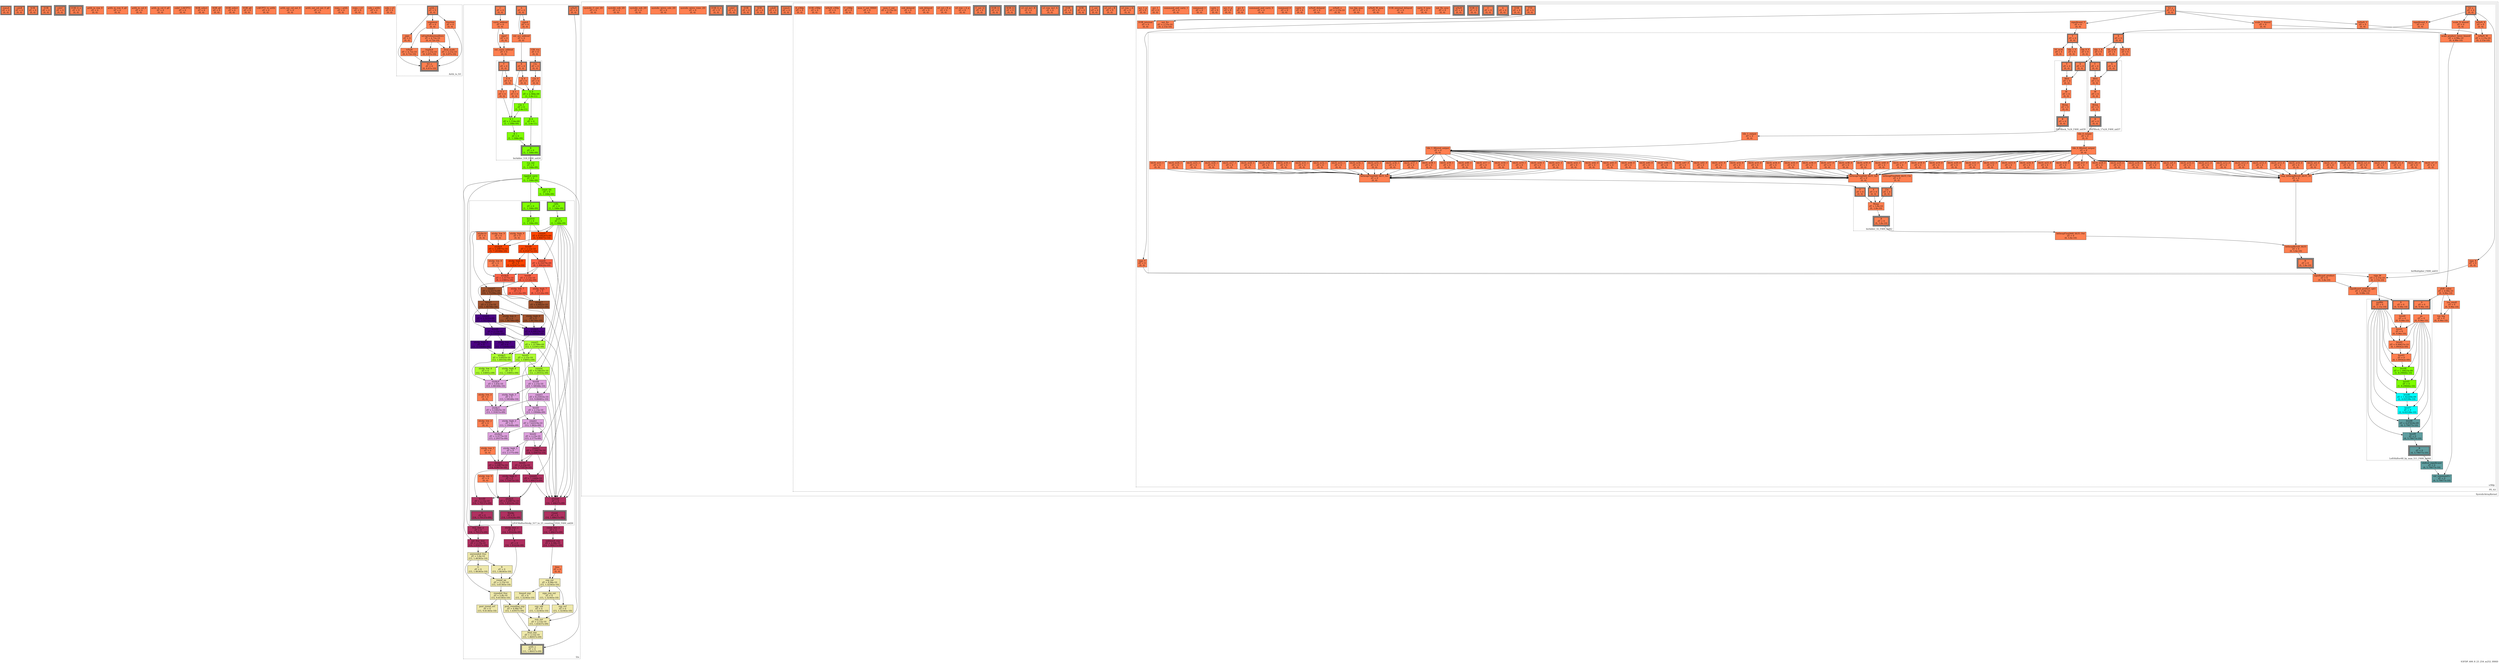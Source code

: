 digraph S3FDP_400_8_23_254_m252_HSSD
{
	//graph drawing options
	label=S3FDP_400_8_23_254_m252_HSSD;
	labelloc=bottom;
	labeljust=right;
	ratio=auto;
	nodesep=0.25;
	ranksep=0.5;

	//input/output signals of operator S3FDP_400_8_23_254_m252_HSSD
	rowsA__S3FDP_400_8_23_254_m252_HSSD [ label="rowsA\ndT = 0\n(0, 0)", shape=box, color=black, style="bold, filled", fillcolor=coral, peripheries=2 ];
	colsB__S3FDP_400_8_23_254_m252_HSSD [ label="colsB\ndT = 0\n(0, 0)", shape=box, color=black, style="bold, filled", fillcolor=coral, peripheries=2 ];
	SOB__S3FDP_400_8_23_254_m252_HSSD [ label="SOB\ndT = 0\n(0, 0)", shape=box, color=black, style="bold, filled", fillcolor=coral, peripheries=2 ];
	EOB__S3FDP_400_8_23_254_m252_HSSD [ label="EOB\ndT = 0\n(0, 0)", shape=box, color=black, style="bold, filled", fillcolor=coral, peripheries=2 ];
	colsC__S3FDP_400_8_23_254_m252_HSSD [ label="colsC\ndT = 0\n(0, 0)", shape=box, color=black, style="bold, filled", fillcolor=coral, peripheries=3 ];
	EOB_Q_o__S3FDP_400_8_23_254_m252_HSSD [ label="EOB_Q_o\ndT = 0\n(0, 0)", shape=box, color=black, style="bold, filled", fillcolor=coral, peripheries=3 ];
	{rank=same rowsA__S3FDP_400_8_23_254_m252_HSSD, colsB__S3FDP_400_8_23_254_m252_HSSD, SOB__S3FDP_400_8_23_254_m252_HSSD, EOB__S3FDP_400_8_23_254_m252_HSSD};
	{rank=same colsC__S3FDP_400_8_23_254_m252_HSSD, EOB_Q_o__S3FDP_400_8_23_254_m252_HSSD};
	//internal signals of operator S3FDP_400_8_23_254_m252_HSSD
	arith_in_row_0__S3FDP_400_8_23_254_m252_HSSD [ label="arith_in_row_0\ndT = 0\n(0, 0)", shape=box, color=black, style=filled, fillcolor=coral, peripheries=1 ];
	arith_in_row_0_q0__S3FDP_400_8_23_254_m252_HSSD [ label="arith_in_row_0_q0\ndT = 0\n(0, 0)", shape=box, color=black, style=filled, fillcolor=coral, peripheries=1 ];
	arith_in_col_0__S3FDP_400_8_23_254_m252_HSSD [ label="arith_in_col_0\ndT = 0\n(0, 0)", shape=box, color=black, style=filled, fillcolor=coral, peripheries=1 ];
	arith_in_col_0_q0__S3FDP_400_8_23_254_m252_HSSD [ label="arith_in_col_0_q0\ndT = 0\n(0, 0)", shape=box, color=black, style=filled, fillcolor=coral, peripheries=1 ];
	colsC_LAICPT2__S3FDP_400_8_23_254_m252_HSSD [ label="colsC_LAICPT2\ndT = 0\n(0, 0)", shape=box, color=black, style=filled, fillcolor=coral, peripheries=1 ];
	SOB_select__S3FDP_400_8_23_254_m252_HSSD [ label="SOB_select\ndT = 0\n(0, 0)", shape=box, color=black, style=filled, fillcolor=coral, peripheries=1 ];
	SOB_q0__S3FDP_400_8_23_254_m252_HSSD [ label="SOB_q0\ndT = 0\n(0, 0)", shape=box, color=black, style=filled, fillcolor=coral, peripheries=1 ];
	EOB_select__S3FDP_400_8_23_254_m252_HSSD [ label="EOB_select\ndT = 0\n(0, 0)", shape=box, color=black, style=filled, fillcolor=coral, peripheries=1 ];
	EOB_q0__S3FDP_400_8_23_254_m252_HSSD [ label="EOB_q0\ndT = 0\n(0, 0)", shape=box, color=black, style=filled, fillcolor=coral, peripheries=1 ];
	LAICPT2_to_arith__S3FDP_400_8_23_254_m252_HSSD [ label="LAICPT2_to_arith\ndT = 0\n(0, 0)", shape=box, color=black, style=filled, fillcolor=coral, peripheries=1 ];
	arith_out_col_out_0__S3FDP_400_8_23_254_m252_HSSD [ label="arith_out_col_out_0\ndT = 0\n(0, 0)", shape=box, color=black, style=filled, fillcolor=coral, peripheries=1 ];
	arith_out_col_out_0_q0__S3FDP_400_8_23_254_m252_HSSD [ label="arith_out_col_out_0_q0\ndT = 0\n(0, 0)", shape=box, color=black, style=filled, fillcolor=coral, peripheries=1 ];
	rows_i_arith__S3FDP_400_8_23_254_m252_HSSD [ label="rows_i_arith\ndT = 0\n(0, 0)", shape=box, color=black, style=filled, fillcolor=coral, peripheries=1 ];
	rows_i_s3__S3FDP_400_8_23_254_m252_HSSD [ label="rows_i_s3\ndT = 0\n(0, 0)", shape=box, color=black, style=filled, fillcolor=coral, peripheries=1 ];
	cols_j_arith__S3FDP_400_8_23_254_m252_HSSD [ label="cols_j_arith\ndT = 0\n(0, 0)", shape=box, color=black, style=filled, fillcolor=coral, peripheries=1 ];
	cols_j_s3__S3FDP_400_8_23_254_m252_HSSD [ label="cols_j_s3\ndT = 0\n(0, 0)", shape=box, color=black, style=filled, fillcolor=coral, peripheries=1 ];

	//subcomponents of operator S3FDP_400_8_23_254_m252_HSSD

	subgraph cluster_Arith_to_S3
	{
		//graph drawing options
		label=Arith_to_S3;
		labelloc=bottom;
		labeljust=right;
		style="bold, dotted";
		ratio=auto;
		nodesep=0.25;
		ranksep=0.5;

		//input/output signals of operator Arith_to_S3
		arith_i__Arith_to_S3 [ label="arith_i\ndT = 0\n(0, 0)", shape=box, color=black, style="bold, filled", fillcolor=coral, peripheries=2 ];
		S3_o__Arith_to_S3 [ label="S3_o\ndT = 0\n(0, 6.87e-10)", shape=box, color=black, style="bold, filled", fillcolor=coral, peripheries=3 ];
		{rank=same arith_i__Arith_to_S3};
		{rank=same S3_o__Arith_to_S3};
		//internal signals of operator Arith_to_S3
		sign__Arith_to_S3 [ label="sign\ndT = 0\n(0, 0)", shape=box, color=black, style=filled, fillcolor=coral, peripheries=1 ];
		exponent__Arith_to_S3 [ label="exponent\ndT = 0\n(0, 0)", shape=box, color=black, style=filled, fillcolor=coral, peripheries=1 ];
		fraction__Arith_to_S3 [ label="fraction\ndT = 0\n(0, 0)", shape=box, color=black, style=filled, fillcolor=coral, peripheries=1 ];
		isNaN__Arith_to_S3 [ label="isNaN\ndT = 4.72e-10\n(0, 4.72e-10)", shape=box, color=black, style=filled, fillcolor=coral, peripheries=1 ];
		isExpSubnormalZero__Arith_to_S3 [ label="isExpSubnormalZero\ndT = 4.72e-10\n(0, 4.72e-10)", shape=box, color=black, style=filled, fillcolor=coral, peripheries=1 ];
		implicit__Arith_to_S3 [ label="implicit\ndT = 2.15e-10\n(0, 6.87e-10)", shape=box, color=black, style=filled, fillcolor=coral, peripheries=1 ];
		final_scale__Arith_to_S3 [ label="final_scale\ndT = 2.15e-10\n(0, 6.87e-10)", shape=box, color=black, style=filled, fillcolor=coral, peripheries=1 ];

		//subcomponents of operator Arith_to_S3

		//input and internal signal connections of operator Arith_to_S3
		arith_i__Arith_to_S3 -> sign__Arith_to_S3 [ arrowhead=normal, arrowsize=1.0, arrowtail=normal, color=black, dir=forward  ];
		arith_i__Arith_to_S3 -> exponent__Arith_to_S3 [ arrowhead=normal, arrowsize=1.0, arrowtail=normal, color=black, dir=forward  ];
		arith_i__Arith_to_S3 -> fraction__Arith_to_S3 [ arrowhead=normal, arrowsize=1.0, arrowtail=normal, color=black, dir=forward  ];
		sign__Arith_to_S3 -> S3_o__Arith_to_S3 [ arrowhead=normal, arrowsize=1.0, arrowtail=normal, color=black, dir=forward  ];
		exponent__Arith_to_S3 -> isNaN__Arith_to_S3 [ arrowhead=normal, arrowsize=1.0, arrowtail=normal, color=black, dir=forward  ];
		exponent__Arith_to_S3 -> isExpSubnormalZero__Arith_to_S3 [ arrowhead=normal, arrowsize=1.0, arrowtail=normal, color=black, dir=forward  ];
		exponent__Arith_to_S3 -> final_scale__Arith_to_S3 [ arrowhead=normal, arrowsize=1.0, arrowtail=normal, color=black, dir=forward  ];
		fraction__Arith_to_S3 -> S3_o__Arith_to_S3 [ arrowhead=normal, arrowsize=1.0, arrowtail=normal, color=black, dir=forward  ];
		isNaN__Arith_to_S3 -> S3_o__Arith_to_S3 [ arrowhead=normal, arrowsize=1.0, arrowtail=normal, color=black, dir=forward  ];
		isExpSubnormalZero__Arith_to_S3 -> implicit__Arith_to_S3 [ arrowhead=normal, arrowsize=1.0, arrowtail=normal, color=black, dir=forward  ];
		isExpSubnormalZero__Arith_to_S3 -> final_scale__Arith_to_S3 [ arrowhead=normal, arrowsize=1.0, arrowtail=normal, color=black, dir=forward  ];
		implicit__Arith_to_S3 -> S3_o__Arith_to_S3 [ arrowhead=normal, arrowsize=1.0, arrowtail=normal, color=black, dir=forward  ];
		final_scale__Arith_to_S3 -> S3_o__Arith_to_S3 [ arrowhead=normal, arrowsize=1.0, arrowtail=normal, color=black, dir=forward  ];
	}

		//output signal connections of operator Arith_to_S3

	subgraph cluster_l2a
	{
		//graph drawing options
		label=l2a;
		labelloc=bottom;
		labeljust=right;
		style="bold, dotted";
		ratio=auto;
		nodesep=0.25;
		ranksep=0.5;

		//input/output signals of operator l2a
		A__l2a [ label="A\ndT = 0\n(0, 0)", shape=box, color=black, style="bold, filled", fillcolor=coral, peripheries=2 ];
		C__l2a [ label="C\ndT = 0\n(0, 0)", shape=box, color=black, style="bold, filled", fillcolor=coral, peripheries=2 ];
		isNaN__l2a [ label="isNaN\ndT = 0\n(0, 0)", shape=box, color=black, style="bold, filled", fillcolor=coral, peripheries=2 ];
		arith_o__l2a [ label="arith_o\ndT = 0\n(15, 1.86937e-09)", shape=box, color=black, style="bold, filled", fillcolor=palegoldenrod, peripheries=3 ];
		{rank=same A__l2a, C__l2a, isNaN__l2a};
		{rank=same arith_o__l2a};
		//internal signals of operator l2a
		carry_addend__l2a [ label="carry_addend\ndT = 0\n(0, 0)", shape=box, color=black, style=filled, fillcolor=coral, peripheries=1 ];
		signA__l2a [ label="signA\ndT = 0\n(0, 0)", shape=box, color=black, style=filled, fillcolor=coral, peripheries=1 ];
		signC__l2a [ label="signC\ndT = 0\n(0, 0)", shape=box, color=black, style=filled, fillcolor=coral, peripheries=1 ];
		ext_acc_addend__l2a [ label="ext_acc_addend\ndT = 0\n(0, 0)", shape=box, color=black, style=filled, fillcolor=coral, peripheries=1 ];
		ext_carry_addend__l2a [ label="ext_carry_addend\ndT = 0\n(0, 0)", shape=box, color=black, style=filled, fillcolor=coral, peripheries=1 ];
		CIN_rca__l2a [ label="CIN_rca\ndT = 0\n(0, 0)", shape=box, color=black, style=filled, fillcolor=coral, peripheries=1 ];
		rca_out__l2a [ label="rca_out\ndT = 0\n(1, 1.188e-09)", shape=box, color=black, style=filled, fillcolor=chartreuse, peripheries=1 ];
		rippled_carry__l2a [ label="rippled_carry\ndT = 0\n(1, 1.188e-09)", shape=box, color=black, style=filled, fillcolor=chartreuse, peripheries=1 ];
		count_bit__l2a [ label="count_bit\ndT = 0\n(1, 1.188e-09)", shape=box, color=black, style=filled, fillcolor=chartreuse, peripheries=1 ];
		count_lzoc_o__l2a [ label="count_lzoc_o\ndT = 0\n(14, 1.48637e-09)", shape=box, color=black, style=filled, fillcolor=maroon, peripheries=1 ];
		frac_lzoc_o__l2a [ label="frac_lzoc_o\ndT = 0\n(14, 1.70137e-09)", shape=box, color=black, style=filled, fillcolor=maroon, peripheries=1 ];
		sticky_lzoc_o__l2a [ label="sticky_lzoc_o\ndT = 0\n(14, 1.81624e-09)", shape=box, color=black, style=filled, fillcolor=maroon, peripheries=1 ];
		unbiased_exp__l2a [ label="unbiased_exp\ndT = 4.98e-10\n(14, 1.98437e-09)", shape=box, color=black, style=filled, fillcolor=maroon, peripheries=1 ];
		bias__l2a [ label="bias\ndT = 0\n(0, 0)", shape=box, color=black, style=filled, fillcolor=coral, peripheries=1 ];
		exp_ext__l2a [ label="exp_ext\ndT = 4.98e-10\n(15, 1.32365e-10)", shape=box, color=black, style=filled, fillcolor=palegoldenrod, peripheries=1 ];
		sign_exp_ext__l2a [ label="sign_exp_ext\ndT = 0\n(15, 1.32365e-10)", shape=box, color=black, style=filled, fillcolor=palegoldenrod, peripheries=1 ];
		exp_ovf__l2a [ label="exp_ovf\ndT = 0\n(15, 1.32365e-10)", shape=box, color=black, style=filled, fillcolor=palegoldenrod, peripheries=1 ];
		exp_udf__l2a [ label="exp_udf\ndT = 0\n(15, 1.32365e-10)", shape=box, color=black, style=filled, fillcolor=palegoldenrod, peripheries=1 ];
		biased_exp__l2a [ label="biased_exp\ndT = 0\n(15, 1.32365e-10)", shape=box, color=black, style=filled, fillcolor=palegoldenrod, peripheries=1 ];
		not_frac_lzoc__l2a [ label="not_frac_lzoc\ndT = 2.15e-10\n(14, 1.91637e-09)", shape=box, color=black, style=filled, fillcolor=maroon, peripheries=1 ];
		unrounded_frac__l2a [ label="unrounded_frac\ndT = 5.8e-10\n(15, 1.46365e-10)", shape=box, color=black, style=filled, fillcolor=palegoldenrod, peripheries=1 ];
		G__l2a [ label="G\ndT = 0\n(15, 1.46365e-10)", shape=box, color=black, style=filled, fillcolor=palegoldenrod, peripheries=1 ];
		R__l2a [ label="R\ndT = 0\n(15, 1.46365e-10)", shape=box, color=black, style=filled, fillcolor=palegoldenrod, peripheries=1 ];
		S__l2a [ label="S\ndT = 0\n(14, 1.81624e-09)", shape=box, color=black, style=filled, fillcolor=maroon, peripheries=1 ];
		round_up__l2a [ label="round_up\ndT = 2.15e-10\n(15, 3.61365e-10)", shape=box, color=black, style=filled, fillcolor=palegoldenrod, peripheries=1 ];
		rounded_frac__l2a [ label="rounded_frac\ndT = 5.8e-10\n(15, 9.41365e-10)", shape=box, color=black, style=filled, fillcolor=palegoldenrod, peripheries=1 ];
		post_round_ovf__l2a [ label="post_round_ovf\ndT = 0\n(15, 9.41365e-10)", shape=box, color=black, style=filled, fillcolor=palegoldenrod, peripheries=1 ];
		post_rounding_exp__l2a [ label="post_rounding_exp\ndT = 4.98e-10\n(15, 1.43937e-09)", shape=box, color=black, style=filled, fillcolor=palegoldenrod, peripheries=1 ];
		nan_out__l2a [ label="nan_out\ndT = 2.15e-10\n(15, 1.65437e-09)", shape=box, color=black, style=filled, fillcolor=palegoldenrod, peripheries=1 ];
		final_exp__l2a [ label="final_exp\ndT = 2.15e-10\n(15, 1.86937e-09)", shape=box, color=black, style=filled, fillcolor=palegoldenrod, peripheries=1 ];

		//subcomponents of operator l2a

		subgraph cluster_IntAdder_518_F400_uid24
		{
			//graph drawing options
			label=IntAdder_518_F400_uid24;
			labelloc=bottom;
			labeljust=right;
			style="bold, dotted";
			ratio=auto;
			nodesep=0.25;
			ranksep=0.5;

			//input/output signals of operator IntAdder_518_F400_uid24
			X__IntAdder_518_F400_uid24 [ label="X\ndT = 0\n(0, 0)", shape=box, color=black, style="bold, filled", fillcolor=coral, peripheries=2 ];
			Y__IntAdder_518_F400_uid24 [ label="Y\ndT = 0\n(0, 0)", shape=box, color=black, style="bold, filled", fillcolor=coral, peripheries=2 ];
			Cin__IntAdder_518_F400_uid24 [ label="Cin\ndT = 0\n(0, 0)", shape=box, color=black, style="bold, filled", fillcolor=coral, peripheries=2 ];
			R__IntAdder_518_F400_uid24 [ label="R\ndT = 0\n(1, 1.188e-09)", shape=box, color=black, style="bold, filled", fillcolor=chartreuse, peripheries=3 ];
			{rank=same X__IntAdder_518_F400_uid24, Y__IntAdder_518_F400_uid24, Cin__IntAdder_518_F400_uid24};
			{rank=same R__IntAdder_518_F400_uid24};
			//internal signals of operator IntAdder_518_F400_uid24
			Cin_0__IntAdder_518_F400_uid24 [ label="Cin_0\ndT = 0\n(0, 0)", shape=box, color=black, style=filled, fillcolor=coral, peripheries=1 ];
			X_0__IntAdder_518_F400_uid24 [ label="X_0\ndT = 0\n(0, 0)", shape=box, color=black, style=filled, fillcolor=coral, peripheries=1 ];
			Y_0__IntAdder_518_F400_uid24 [ label="Y_0\ndT = 0\n(0, 0)", shape=box, color=black, style=filled, fillcolor=coral, peripheries=1 ];
			S_0__IntAdder_518_F400_uid24 [ label="S_0\ndT = 2.384e-09\n(1, 3.4e-11)", shape=box, color=black, style=filled, fillcolor=chartreuse, peripheries=1 ];
			R_0__IntAdder_518_F400_uid24 [ label="R_0\ndT = 0\n(1, 3.4e-11)", shape=box, color=black, style=filled, fillcolor=chartreuse, peripheries=1 ];
			Cin_1__IntAdder_518_F400_uid24 [ label="Cin_1\ndT = 0\n(1, 3.4e-11)", shape=box, color=black, style=filled, fillcolor=chartreuse, peripheries=1 ];
			X_1__IntAdder_518_F400_uid24 [ label="X_1\ndT = 0\n(0, 0)", shape=box, color=black, style=filled, fillcolor=coral, peripheries=1 ];
			Y_1__IntAdder_518_F400_uid24 [ label="Y_1\ndT = 0\n(0, 0)", shape=box, color=black, style=filled, fillcolor=coral, peripheries=1 ];
			S_1__IntAdder_518_F400_uid24 [ label="S_1\ndT = 1.154e-09\n(1, 1.188e-09)", shape=box, color=black, style=filled, fillcolor=chartreuse, peripheries=1 ];
			R_1__IntAdder_518_F400_uid24 [ label="R_1\ndT = 0\n(1, 1.188e-09)", shape=box, color=black, style=filled, fillcolor=chartreuse, peripheries=1 ];

			//subcomponents of operator IntAdder_518_F400_uid24

			//input and internal signal connections of operator IntAdder_518_F400_uid24
			X__IntAdder_518_F400_uid24 -> X_0__IntAdder_518_F400_uid24 [ arrowhead=normal, arrowsize=1.0, arrowtail=normal, color=black, dir=forward  ];
			X__IntAdder_518_F400_uid24 -> X_1__IntAdder_518_F400_uid24 [ arrowhead=normal, arrowsize=1.0, arrowtail=normal, color=black, dir=forward  ];
			Y__IntAdder_518_F400_uid24 -> Y_0__IntAdder_518_F400_uid24 [ arrowhead=normal, arrowsize=1.0, arrowtail=normal, color=black, dir=forward  ];
			Y__IntAdder_518_F400_uid24 -> Y_1__IntAdder_518_F400_uid24 [ arrowhead=normal, arrowsize=1.0, arrowtail=normal, color=black, dir=forward  ];
			Cin__IntAdder_518_F400_uid24 -> Cin_0__IntAdder_518_F400_uid24 [ arrowhead=normal, arrowsize=1.0, arrowtail=normal, color=black, dir=forward  ];
			Cin_0__IntAdder_518_F400_uid24 -> S_0__IntAdder_518_F400_uid24 [ arrowhead=normal, arrowsize=1.0, arrowtail=normal, color=black, dir=forward  ];
			X_0__IntAdder_518_F400_uid24 -> S_0__IntAdder_518_F400_uid24 [ arrowhead=normal, arrowsize=1.0, arrowtail=normal, color=black, dir=forward  ];
			Y_0__IntAdder_518_F400_uid24 -> S_0__IntAdder_518_F400_uid24 [ arrowhead=normal, arrowsize=1.0, arrowtail=normal, color=black, dir=forward  ];
			S_0__IntAdder_518_F400_uid24 -> R_0__IntAdder_518_F400_uid24 [ arrowhead=normal, arrowsize=1.0, arrowtail=normal, color=black, dir=forward  ];
			S_0__IntAdder_518_F400_uid24 -> Cin_1__IntAdder_518_F400_uid24 [ arrowhead=normal, arrowsize=1.0, arrowtail=normal, color=black, dir=forward  ];
			R_0__IntAdder_518_F400_uid24 -> R__IntAdder_518_F400_uid24 [ arrowhead=normal, arrowsize=1.0, arrowtail=normal, color=black, dir=forward  ];
			Cin_1__IntAdder_518_F400_uid24 -> S_1__IntAdder_518_F400_uid24 [ arrowhead=normal, arrowsize=1.0, arrowtail=normal, color=black, dir=forward  ];
			X_1__IntAdder_518_F400_uid24 -> S_1__IntAdder_518_F400_uid24 [ arrowhead=normal, arrowsize=1.0, arrowtail=normal, color=black, dir=forward  ];
			Y_1__IntAdder_518_F400_uid24 -> S_1__IntAdder_518_F400_uid24 [ arrowhead=normal, arrowsize=1.0, arrowtail=normal, color=black, dir=forward  ];
			S_1__IntAdder_518_F400_uid24 -> R_1__IntAdder_518_F400_uid24 [ arrowhead=normal, arrowsize=1.0, arrowtail=normal, color=black, dir=forward  ];
			R_1__IntAdder_518_F400_uid24 -> R__IntAdder_518_F400_uid24 [ arrowhead=normal, arrowsize=1.0, arrowtail=normal, color=black, dir=forward  ];
		}

			//output signal connections of operator IntAdder_518_F400_uid24
			R__IntAdder_518_F400_uid24 -> rca_out__l2a [ arrowhead=normal, arrowsize=1.0, arrowtail=normal, color=black, dir=forward  ];

		subgraph cluster_LZOCShifterSticky_517_to_25_counting_1024_F400_uid26
		{
			//graph drawing options
			label=LZOCShifterSticky_517_to_25_counting_1024_F400_uid26;
			labelloc=bottom;
			labeljust=right;
			style="bold, dotted";
			ratio=auto;
			nodesep=0.25;
			ranksep=0.5;

			//input/output signals of operator LZOCShifterSticky_517_to_25_counting_1024_F400_uid26
			I__LZOCShifterSticky_517_to_25_counting_1024_F400_uid26 [ label="I\ndT = 0\n(1, 1.188e-09)", shape=box, color=black, style="bold, filled", fillcolor=chartreuse, peripheries=2 ];
			OZb__LZOCShifterSticky_517_to_25_counting_1024_F400_uid26 [ label="OZb\ndT = 0\n(1, 1.188e-09)", shape=box, color=black, style="bold, filled", fillcolor=chartreuse, peripheries=2 ];
			Count__LZOCShifterSticky_517_to_25_counting_1024_F400_uid26 [ label="Count\ndT = 0\n(14, 1.48637e-09)", shape=box, color=black, style="bold, filled", fillcolor=maroon, peripheries=3 ];
			O__LZOCShifterSticky_517_to_25_counting_1024_F400_uid26 [ label="O\ndT = 0\n(14, 1.70137e-09)", shape=box, color=black, style="bold, filled", fillcolor=maroon, peripheries=3 ];
			Sticky__LZOCShifterSticky_517_to_25_counting_1024_F400_uid26 [ label="Sticky\ndT = 0\n(14, 1.81624e-09)", shape=box, color=black, style="bold, filled", fillcolor=maroon, peripheries=3 ];
			{rank=same I__LZOCShifterSticky_517_to_25_counting_1024_F400_uid26, OZb__LZOCShifterSticky_517_to_25_counting_1024_F400_uid26};
			{rank=same Count__LZOCShifterSticky_517_to_25_counting_1024_F400_uid26, O__LZOCShifterSticky_517_to_25_counting_1024_F400_uid26, Sticky__LZOCShifterSticky_517_to_25_counting_1024_F400_uid26};
			//internal signals of operator LZOCShifterSticky_517_to_25_counting_1024_F400_uid26
			level10__LZOCShifterSticky_517_to_25_counting_1024_F400_uid26 [ label="level10\ndT = 0\n(1, 1.188e-09)", shape=box, color=black, style=filled, fillcolor=chartreuse, peripheries=1 ];
			sozb__LZOCShifterSticky_517_to_25_counting_1024_F400_uid26 [ label="sozb\ndT = 0\n(1, 1.188e-09)", shape=box, color=black, style=filled, fillcolor=chartreuse, peripheries=1 ];
			sticky10__LZOCShifterSticky_517_to_25_counting_1024_F400_uid26 [ label="sticky10\ndT = 0\n(0, 0)", shape=box, color=black, style=filled, fillcolor=coral, peripheries=1 ];
			count9__LZOCShifterSticky_517_to_25_counting_1024_F400_uid26 [ label="count9\ndT = 8.60247e-09\n(5, 3.90471e-10)", shape=box, color=black, style=filled, fillcolor=orangered, peripheries=1 ];
			level9__LZOCShifterSticky_517_to_25_counting_1024_F400_uid26 [ label="level9\ndT = 2.15e-10\n(5, 6.05471e-10)", shape=box, color=black, style=filled, fillcolor=orangered, peripheries=1 ];
			sticky_high_9__LZOCShifterSticky_517_to_25_counting_1024_F400_uid26 [ label="sticky_high_9\ndT = 0\n(0, 0)", shape=box, color=black, style=filled, fillcolor=coral, peripheries=1 ];
			sticky_low_9__LZOCShifterSticky_517_to_25_counting_1024_F400_uid26 [ label="sticky_low_9\ndT = 0\n(0, 0)", shape=box, color=black, style=filled, fillcolor=coral, peripheries=1 ];
			sticky9__LZOCShifterSticky_517_to_25_counting_1024_F400_uid26 [ label="sticky9\ndT = 3.29875e-10\n(5, 7.20346e-10)", shape=box, color=black, style=filled, fillcolor=orangered, peripheries=1 ];
			count8__LZOCShifterSticky_517_to_25_counting_1024_F400_uid26 [ label="count8\ndT = 8.35079e-09\n(8, 1.90626e-09)", shape=box, color=black, style=filled, fillcolor=tomato, peripheries=1 ];
			level8__LZOCShifterSticky_517_to_25_counting_1024_F400_uid26 [ label="level8\ndT = 2.15e-10\n(8, 2.12126e-09)", shape=box, color=black, style=filled, fillcolor=tomato, peripheries=1 ];
			sticky_high_8__LZOCShifterSticky_517_to_25_counting_1024_F400_uid26 [ label="sticky_high_8\ndT = 0\n(5, 6.05471e-10)", shape=box, color=black, style=filled, fillcolor=orangered, peripheries=1 ];
			sticky_low_8__LZOCShifterSticky_517_to_25_counting_1024_F400_uid26 [ label="sticky_low_8\ndT = 0\n(0, 0)", shape=box, color=black, style=filled, fillcolor=coral, peripheries=1 ];
			sticky8__LZOCShifterSticky_517_to_25_counting_1024_F400_uid26 [ label="sticky8\ndT = 3.3175e-10\n(8, 2.23801e-09)", shape=box, color=black, style=filled, fillcolor=tomato, peripheries=1 ];
			count7__LZOCShifterSticky_517_to_25_counting_1024_F400_uid26 [ label="count7\ndT = 4.3317e-09\n(10, 1.75296e-09)", shape=box, color=black, style=filled, fillcolor=sienna, peripheries=1 ];
			level7__LZOCShifterSticky_517_to_25_counting_1024_F400_uid26 [ label="level7\ndT = 2.15e-10\n(10, 1.96796e-09)", shape=box, color=black, style=filled, fillcolor=sienna, peripheries=1 ];
			sticky_high_7__LZOCShifterSticky_517_to_25_counting_1024_F400_uid26 [ label="sticky_high_7\ndT = 0\n(8, 2.12126e-09)", shape=box, color=black, style=filled, fillcolor=tomato, peripheries=1 ];
			sticky_low_7__LZOCShifterSticky_517_to_25_counting_1024_F400_uid26 [ label="sticky_low_7\ndT = 0\n(8, 2.12126e-09)", shape=box, color=black, style=filled, fillcolor=tomato, peripheries=1 ];
			sticky7__LZOCShifterSticky_517_to_25_counting_1024_F400_uid26 [ label="sticky7\ndT = 4.8925e-10\n(10, 2.24221e-09)", shape=box, color=black, style=filled, fillcolor=sienna, peripheries=1 ];
			count6__LZOCShifterSticky_517_to_25_counting_1024_F400_uid26 [ label="count6\ndT = 2.3231e-09\n(11, 1.94106e-09)", shape=box, color=black, style=filled, fillcolor=indigo, peripheries=1 ];
			level6__LZOCShifterSticky_517_to_25_counting_1024_F400_uid26 [ label="level6\ndT = 2.15e-10\n(11, 2.15606e-09)", shape=box, color=black, style=filled, fillcolor=indigo, peripheries=1 ];
			sticky_high_6__LZOCShifterSticky_517_to_25_counting_1024_F400_uid26 [ label="sticky_high_6\ndT = 0\n(10, 1.96796e-09)", shape=box, color=black, style=filled, fillcolor=sienna, peripheries=1 ];
			sticky_low_6__LZOCShifterSticky_517_to_25_counting_1024_F400_uid26 [ label="sticky_low_6\ndT = 0\n(10, 1.96796e-09)", shape=box, color=black, style=filled, fillcolor=sienna, peripheries=1 ];
			sticky6__LZOCShifterSticky_517_to_25_counting_1024_F400_uid26 [ label="sticky6\ndT = 4.08625e-10\n(11, 2.34968e-09)", shape=box, color=black, style=filled, fillcolor=indigo, peripheries=1 ];
			count5__LZOCShifterSticky_517_to_25_counting_1024_F400_uid26 [ label="count5\ndT = 1.31786e-09\n(12, 1.12391e-09)", shape=box, color=black, style=filled, fillcolor=greenyellow, peripheries=1 ];
			level5__LZOCShifterSticky_517_to_25_counting_1024_F400_uid26 [ label="level5\ndT = 2.15e-10\n(12, 1.33891e-09)", shape=box, color=black, style=filled, fillcolor=greenyellow, peripheries=1 ];
			sticky_high_5__LZOCShifterSticky_517_to_25_counting_1024_F400_uid26 [ label="sticky_high_5\ndT = 0\n(11, 2.15606e-09)", shape=box, color=black, style=filled, fillcolor=indigo, peripheries=1 ];
			sticky_low_5__LZOCShifterSticky_517_to_25_counting_1024_F400_uid26 [ label="sticky_low_5\ndT = 0\n(11, 2.15606e-09)", shape=box, color=black, style=filled, fillcolor=indigo, peripheries=1 ];
			sticky5__LZOCShifterSticky_517_to_25_counting_1024_F400_uid26 [ label="sticky5\ndT = 3.6925e-10\n(12, 1.49316e-09)", shape=box, color=black, style=filled, fillcolor=greenyellow, peripheries=1 ];
			count4__LZOCShifterSticky_517_to_25_counting_1024_F400_uid26 [ label="count4\ndT = 9.54635e-10\n(12, 2.29355e-09)", shape=box, color=black, style=filled, fillcolor=greenyellow, peripheries=1 ];
			level4__LZOCShifterSticky_517_to_25_counting_1024_F400_uid26 [ label="level4\ndT = 2.15e-10\n(13, 1.58548e-10)", shape=box, color=black, style=filled, fillcolor=plum, peripheries=1 ];
			sticky_high_4__LZOCShifterSticky_517_to_25_counting_1024_F400_uid26 [ label="sticky_high_4\ndT = 0\n(12, 1.33891e-09)", shape=box, color=black, style=filled, fillcolor=greenyellow, peripheries=1 ];
			sticky_low_4__LZOCShifterSticky_517_to_25_counting_1024_F400_uid26 [ label="sticky_low_4\ndT = 0\n(12, 1.33891e-09)", shape=box, color=black, style=filled, fillcolor=greenyellow, peripheries=1 ];
			sticky4__LZOCShifterSticky_517_to_25_counting_1024_F400_uid26 [ label="sticky4\ndT = 3.43e-10\n(13, 2.86548e-10)", shape=box, color=black, style=filled, fillcolor=plum, peripheries=1 ];
			count3__LZOCShifterSticky_517_to_25_counting_1024_F400_uid26 [ label="count3\ndT = 8.25933e-10\n(13, 9.84481e-10)", shape=box, color=black, style=filled, fillcolor=plum, peripheries=1 ];
			level3__LZOCShifterSticky_517_to_25_counting_1024_F400_uid26 [ label="level3\ndT = 2.15e-10\n(13, 1.19948e-09)", shape=box, color=black, style=filled, fillcolor=plum, peripheries=1 ];
			sticky_high_3__LZOCShifterSticky_517_to_25_counting_1024_F400_uid26 [ label="sticky_high_3\ndT = 0\n(13, 1.58548e-10)", shape=box, color=black, style=filled, fillcolor=plum, peripheries=1 ];
			sticky_low_3__LZOCShifterSticky_517_to_25_counting_1024_F400_uid26 [ label="sticky_low_3\ndT = 0\n(0, 0)", shape=box, color=black, style=filled, fillcolor=coral, peripheries=1 ];
			sticky3__LZOCShifterSticky_517_to_25_counting_1024_F400_uid26 [ label="sticky3\ndT = 3.33625e-10\n(13, 1.31811e-09)", shape=box, color=black, style=filled, fillcolor=plum, peripheries=1 ];
			count2__LZOCShifterSticky_517_to_25_counting_1024_F400_uid26 [ label="count2\ndT = 7.62519e-10\n(13, 1.962e-09)", shape=box, color=black, style=filled, fillcolor=plum, peripheries=1 ];
			level2__LZOCShifterSticky_517_to_25_counting_1024_F400_uid26 [ label="level2\ndT = 2.15e-10\n(13, 2.177e-09)", shape=box, color=black, style=filled, fillcolor=plum, peripheries=1 ];
			sticky_high_2__LZOCShifterSticky_517_to_25_counting_1024_F400_uid26 [ label="sticky_high_2\ndT = 0\n(13, 1.19948e-09)", shape=box, color=black, style=filled, fillcolor=plum, peripheries=1 ];
			sticky_low_2__LZOCShifterSticky_517_to_25_counting_1024_F400_uid26 [ label="sticky_low_2\ndT = 0\n(0, 0)", shape=box, color=black, style=filled, fillcolor=coral, peripheries=1 ];
			sticky2__LZOCShifterSticky_517_to_25_counting_1024_F400_uid26 [ label="sticky2\ndT = 3.3175e-10\n(13, 2.29375e-09)", shape=box, color=black, style=filled, fillcolor=plum, peripheries=1 ];
			count1__LZOCShifterSticky_517_to_25_counting_1024_F400_uid26 [ label="count1\ndT = 7.29875e-10\n(14, 5.56875e-10)", shape=box, color=black, style=filled, fillcolor=maroon, peripheries=1 ];
			level1__LZOCShifterSticky_517_to_25_counting_1024_F400_uid26 [ label="level1\ndT = 2.15e-10\n(14, 7.71875e-10)", shape=box, color=black, style=filled, fillcolor=maroon, peripheries=1 ];
			sticky_high_1__LZOCShifterSticky_517_to_25_counting_1024_F400_uid26 [ label="sticky_high_1\ndT = 0\n(13, 2.177e-09)", shape=box, color=black, style=filled, fillcolor=plum, peripheries=1 ];
			sticky_low_1__LZOCShifterSticky_517_to_25_counting_1024_F400_uid26 [ label="sticky_low_1\ndT = 0\n(0, 0)", shape=box, color=black, style=filled, fillcolor=coral, peripheries=1 ];
			sticky1__LZOCShifterSticky_517_to_25_counting_1024_F400_uid26 [ label="sticky1\ndT = 3.29875e-10\n(14, 8.8675e-10)", shape=box, color=black, style=filled, fillcolor=maroon, peripheries=1 ];
			count0__LZOCShifterSticky_517_to_25_counting_1024_F400_uid26 [ label="count0\ndT = 7.1449e-10\n(14, 1.48637e-09)", shape=box, color=black, style=filled, fillcolor=maroon, peripheries=1 ];
			level0__LZOCShifterSticky_517_to_25_counting_1024_F400_uid26 [ label="level0\ndT = 2.15e-10\n(14, 1.70137e-09)", shape=box, color=black, style=filled, fillcolor=maroon, peripheries=1 ];
			sticky_high_0__LZOCShifterSticky_517_to_25_counting_1024_F400_uid26 [ label="sticky_high_0\ndT = 0\n(14, 7.71875e-10)", shape=box, color=black, style=filled, fillcolor=maroon, peripheries=1 ];
			sticky_low_0__LZOCShifterSticky_517_to_25_counting_1024_F400_uid26 [ label="sticky_low_0\ndT = 0\n(0, 0)", shape=box, color=black, style=filled, fillcolor=coral, peripheries=1 ];
			sticky0__LZOCShifterSticky_517_to_25_counting_1024_F400_uid26 [ label="sticky0\ndT = 3.29875e-10\n(14, 1.81624e-09)", shape=box, color=black, style=filled, fillcolor=maroon, peripheries=1 ];
			sCount__LZOCShifterSticky_517_to_25_counting_1024_F400_uid26 [ label="sCount\ndT = 0\n(14, 1.48637e-09)", shape=box, color=black, style=filled, fillcolor=maroon, peripheries=1 ];

			//subcomponents of operator LZOCShifterSticky_517_to_25_counting_1024_F400_uid26

			//input and internal signal connections of operator LZOCShifterSticky_517_to_25_counting_1024_F400_uid26
			I__LZOCShifterSticky_517_to_25_counting_1024_F400_uid26 -> level10__LZOCShifterSticky_517_to_25_counting_1024_F400_uid26 [ arrowhead=normal, arrowsize=1.0, arrowtail=normal, color=black, dir=forward  ];
			OZb__LZOCShifterSticky_517_to_25_counting_1024_F400_uid26 -> sozb__LZOCShifterSticky_517_to_25_counting_1024_F400_uid26 [ arrowhead=normal, arrowsize=1.0, arrowtail=normal, color=black, dir=forward  ];
			level10__LZOCShifterSticky_517_to_25_counting_1024_F400_uid26 -> count9__LZOCShifterSticky_517_to_25_counting_1024_F400_uid26 [ arrowhead=normal, arrowsize=1.0, arrowtail=normal, color=black, dir=forward  ];
			level10__LZOCShifterSticky_517_to_25_counting_1024_F400_uid26 -> level9__LZOCShifterSticky_517_to_25_counting_1024_F400_uid26 [ arrowhead=normal, arrowsize=1.0, arrowtail=normal, color=black, dir=forward  ];
			sozb__LZOCShifterSticky_517_to_25_counting_1024_F400_uid26 -> count9__LZOCShifterSticky_517_to_25_counting_1024_F400_uid26 [ arrowhead=normal, arrowsize=1.0, arrowtail=normal, color=black, dir=forward  ];
			sozb__LZOCShifterSticky_517_to_25_counting_1024_F400_uid26 -> count8__LZOCShifterSticky_517_to_25_counting_1024_F400_uid26 [ arrowhead=normal, arrowsize=1.0, arrowtail=normal, color=black, dir=forward  ];
			sozb__LZOCShifterSticky_517_to_25_counting_1024_F400_uid26 -> count7__LZOCShifterSticky_517_to_25_counting_1024_F400_uid26 [ arrowhead=normal, arrowsize=1.0, arrowtail=normal, color=black, dir=forward  ];
			sozb__LZOCShifterSticky_517_to_25_counting_1024_F400_uid26 -> count6__LZOCShifterSticky_517_to_25_counting_1024_F400_uid26 [ arrowhead=normal, arrowsize=1.0, arrowtail=normal, color=black, dir=forward  ];
			sozb__LZOCShifterSticky_517_to_25_counting_1024_F400_uid26 -> count5__LZOCShifterSticky_517_to_25_counting_1024_F400_uid26 [ arrowhead=normal, arrowsize=1.0, arrowtail=normal, color=black, dir=forward  ];
			sozb__LZOCShifterSticky_517_to_25_counting_1024_F400_uid26 -> count4__LZOCShifterSticky_517_to_25_counting_1024_F400_uid26 [ arrowhead=normal, arrowsize=1.0, arrowtail=normal, color=black, dir=forward  ];
			sozb__LZOCShifterSticky_517_to_25_counting_1024_F400_uid26 -> count3__LZOCShifterSticky_517_to_25_counting_1024_F400_uid26 [ arrowhead=normal, arrowsize=1.0, arrowtail=normal, color=black, dir=forward  ];
			sozb__LZOCShifterSticky_517_to_25_counting_1024_F400_uid26 -> count2__LZOCShifterSticky_517_to_25_counting_1024_F400_uid26 [ arrowhead=normal, arrowsize=1.0, arrowtail=normal, color=black, dir=forward  ];
			sozb__LZOCShifterSticky_517_to_25_counting_1024_F400_uid26 -> count1__LZOCShifterSticky_517_to_25_counting_1024_F400_uid26 [ arrowhead=normal, arrowsize=1.0, arrowtail=normal, color=black, dir=forward  ];
			sozb__LZOCShifterSticky_517_to_25_counting_1024_F400_uid26 -> count0__LZOCShifterSticky_517_to_25_counting_1024_F400_uid26 [ arrowhead=normal, arrowsize=1.0, arrowtail=normal, color=black, dir=forward  ];
			sticky10__LZOCShifterSticky_517_to_25_counting_1024_F400_uid26 -> sticky9__LZOCShifterSticky_517_to_25_counting_1024_F400_uid26 [ arrowhead=normal, arrowsize=1.0, arrowtail=normal, color=black, dir=forward  ];
			count9__LZOCShifterSticky_517_to_25_counting_1024_F400_uid26 -> level9__LZOCShifterSticky_517_to_25_counting_1024_F400_uid26 [ arrowhead=normal, arrowsize=1.0, arrowtail=normal, color=black, dir=forward  ];
			count9__LZOCShifterSticky_517_to_25_counting_1024_F400_uid26 -> sticky9__LZOCShifterSticky_517_to_25_counting_1024_F400_uid26 [ arrowhead=normal, arrowsize=1.0, arrowtail=normal, color=black, dir=forward  ];
			count9__LZOCShifterSticky_517_to_25_counting_1024_F400_uid26 -> sCount__LZOCShifterSticky_517_to_25_counting_1024_F400_uid26 [ arrowhead=normal, arrowsize=1.0, arrowtail=normal, color=black, dir=forward  ];
			level9__LZOCShifterSticky_517_to_25_counting_1024_F400_uid26 -> count8__LZOCShifterSticky_517_to_25_counting_1024_F400_uid26 [ arrowhead=normal, arrowsize=1.0, arrowtail=normal, color=black, dir=forward  ];
			level9__LZOCShifterSticky_517_to_25_counting_1024_F400_uid26 -> level8__LZOCShifterSticky_517_to_25_counting_1024_F400_uid26 [ arrowhead=normal, arrowsize=1.0, arrowtail=normal, color=black, dir=forward  ];
			level9__LZOCShifterSticky_517_to_25_counting_1024_F400_uid26 -> sticky_high_8__LZOCShifterSticky_517_to_25_counting_1024_F400_uid26 [ arrowhead=normal, arrowsize=1.0, arrowtail=normal, color=black, dir=forward  ];
			sticky_high_9__LZOCShifterSticky_517_to_25_counting_1024_F400_uid26 -> sticky9__LZOCShifterSticky_517_to_25_counting_1024_F400_uid26 [ arrowhead=normal, arrowsize=1.0, arrowtail=normal, color=black, dir=forward  ];
			sticky_low_9__LZOCShifterSticky_517_to_25_counting_1024_F400_uid26 -> sticky9__LZOCShifterSticky_517_to_25_counting_1024_F400_uid26 [ arrowhead=normal, arrowsize=1.0, arrowtail=normal, color=black, dir=forward  ];
			sticky9__LZOCShifterSticky_517_to_25_counting_1024_F400_uid26 -> sticky8__LZOCShifterSticky_517_to_25_counting_1024_F400_uid26 [ arrowhead=normal, arrowsize=1.0, arrowtail=normal, color=black, dir=forward  ];
			count8__LZOCShifterSticky_517_to_25_counting_1024_F400_uid26 -> level8__LZOCShifterSticky_517_to_25_counting_1024_F400_uid26 [ arrowhead=normal, arrowsize=1.0, arrowtail=normal, color=black, dir=forward  ];
			count8__LZOCShifterSticky_517_to_25_counting_1024_F400_uid26 -> sticky8__LZOCShifterSticky_517_to_25_counting_1024_F400_uid26 [ arrowhead=normal, arrowsize=1.0, arrowtail=normal, color=black, dir=forward  ];
			count8__LZOCShifterSticky_517_to_25_counting_1024_F400_uid26 -> sCount__LZOCShifterSticky_517_to_25_counting_1024_F400_uid26 [ arrowhead=normal, arrowsize=1.0, arrowtail=normal, color=black, dir=forward  ];
			level8__LZOCShifterSticky_517_to_25_counting_1024_F400_uid26 -> count7__LZOCShifterSticky_517_to_25_counting_1024_F400_uid26 [ arrowhead=normal, arrowsize=1.0, arrowtail=normal, color=black, dir=forward  ];
			level8__LZOCShifterSticky_517_to_25_counting_1024_F400_uid26 -> level7__LZOCShifterSticky_517_to_25_counting_1024_F400_uid26 [ arrowhead=normal, arrowsize=1.0, arrowtail=normal, color=black, dir=forward  ];
			level8__LZOCShifterSticky_517_to_25_counting_1024_F400_uid26 -> sticky_high_7__LZOCShifterSticky_517_to_25_counting_1024_F400_uid26 [ arrowhead=normal, arrowsize=1.0, arrowtail=normal, color=black, dir=forward  ];
			level8__LZOCShifterSticky_517_to_25_counting_1024_F400_uid26 -> sticky_low_7__LZOCShifterSticky_517_to_25_counting_1024_F400_uid26 [ arrowhead=normal, arrowsize=1.0, arrowtail=normal, color=black, dir=forward  ];
			sticky_high_8__LZOCShifterSticky_517_to_25_counting_1024_F400_uid26 -> sticky8__LZOCShifterSticky_517_to_25_counting_1024_F400_uid26 [ arrowhead=normal, arrowsize=1.0, arrowtail=normal, color=black, dir=forward  ];
			sticky_low_8__LZOCShifterSticky_517_to_25_counting_1024_F400_uid26 -> sticky8__LZOCShifterSticky_517_to_25_counting_1024_F400_uid26 [ arrowhead=normal, arrowsize=1.0, arrowtail=normal, color=black, dir=forward  ];
			sticky8__LZOCShifterSticky_517_to_25_counting_1024_F400_uid26 -> sticky7__LZOCShifterSticky_517_to_25_counting_1024_F400_uid26 [ arrowhead=normal, arrowsize=1.0, arrowtail=normal, color=black, dir=forward  ];
			count7__LZOCShifterSticky_517_to_25_counting_1024_F400_uid26 -> level7__LZOCShifterSticky_517_to_25_counting_1024_F400_uid26 [ arrowhead=normal, arrowsize=1.0, arrowtail=normal, color=black, dir=forward  ];
			count7__LZOCShifterSticky_517_to_25_counting_1024_F400_uid26 -> sticky7__LZOCShifterSticky_517_to_25_counting_1024_F400_uid26 [ arrowhead=normal, arrowsize=1.0, arrowtail=normal, color=black, dir=forward  ];
			count7__LZOCShifterSticky_517_to_25_counting_1024_F400_uid26 -> sCount__LZOCShifterSticky_517_to_25_counting_1024_F400_uid26 [ arrowhead=normal, arrowsize=1.0, arrowtail=normal, color=black, dir=forward  ];
			level7__LZOCShifterSticky_517_to_25_counting_1024_F400_uid26 -> count6__LZOCShifterSticky_517_to_25_counting_1024_F400_uid26 [ arrowhead=normal, arrowsize=1.0, arrowtail=normal, color=black, dir=forward  ];
			level7__LZOCShifterSticky_517_to_25_counting_1024_F400_uid26 -> level6__LZOCShifterSticky_517_to_25_counting_1024_F400_uid26 [ arrowhead=normal, arrowsize=1.0, arrowtail=normal, color=black, dir=forward  ];
			level7__LZOCShifterSticky_517_to_25_counting_1024_F400_uid26 -> sticky_high_6__LZOCShifterSticky_517_to_25_counting_1024_F400_uid26 [ arrowhead=normal, arrowsize=1.0, arrowtail=normal, color=black, dir=forward  ];
			level7__LZOCShifterSticky_517_to_25_counting_1024_F400_uid26 -> sticky_low_6__LZOCShifterSticky_517_to_25_counting_1024_F400_uid26 [ arrowhead=normal, arrowsize=1.0, arrowtail=normal, color=black, dir=forward  ];
			sticky_high_7__LZOCShifterSticky_517_to_25_counting_1024_F400_uid26 -> sticky7__LZOCShifterSticky_517_to_25_counting_1024_F400_uid26 [ arrowhead=normal, arrowsize=1.0, arrowtail=normal, color=black, dir=forward  ];
			sticky_low_7__LZOCShifterSticky_517_to_25_counting_1024_F400_uid26 -> sticky7__LZOCShifterSticky_517_to_25_counting_1024_F400_uid26 [ arrowhead=normal, arrowsize=1.0, arrowtail=normal, color=black, dir=forward  ];
			sticky7__LZOCShifterSticky_517_to_25_counting_1024_F400_uid26 -> sticky6__LZOCShifterSticky_517_to_25_counting_1024_F400_uid26 [ arrowhead=normal, arrowsize=1.0, arrowtail=normal, color=black, dir=forward  ];
			count6__LZOCShifterSticky_517_to_25_counting_1024_F400_uid26 -> level6__LZOCShifterSticky_517_to_25_counting_1024_F400_uid26 [ arrowhead=normal, arrowsize=1.0, arrowtail=normal, color=black, dir=forward  ];
			count6__LZOCShifterSticky_517_to_25_counting_1024_F400_uid26 -> sticky6__LZOCShifterSticky_517_to_25_counting_1024_F400_uid26 [ arrowhead=normal, arrowsize=1.0, arrowtail=normal, color=black, dir=forward  ];
			count6__LZOCShifterSticky_517_to_25_counting_1024_F400_uid26 -> sCount__LZOCShifterSticky_517_to_25_counting_1024_F400_uid26 [ arrowhead=normal, arrowsize=1.0, arrowtail=normal, color=black, dir=forward  ];
			level6__LZOCShifterSticky_517_to_25_counting_1024_F400_uid26 -> count5__LZOCShifterSticky_517_to_25_counting_1024_F400_uid26 [ arrowhead=normal, arrowsize=1.0, arrowtail=normal, color=black, dir=forward  ];
			level6__LZOCShifterSticky_517_to_25_counting_1024_F400_uid26 -> level5__LZOCShifterSticky_517_to_25_counting_1024_F400_uid26 [ arrowhead=normal, arrowsize=1.0, arrowtail=normal, color=black, dir=forward  ];
			level6__LZOCShifterSticky_517_to_25_counting_1024_F400_uid26 -> sticky_high_5__LZOCShifterSticky_517_to_25_counting_1024_F400_uid26 [ arrowhead=normal, arrowsize=1.0, arrowtail=normal, color=black, dir=forward  ];
			level6__LZOCShifterSticky_517_to_25_counting_1024_F400_uid26 -> sticky_low_5__LZOCShifterSticky_517_to_25_counting_1024_F400_uid26 [ arrowhead=normal, arrowsize=1.0, arrowtail=normal, color=black, dir=forward  ];
			sticky_high_6__LZOCShifterSticky_517_to_25_counting_1024_F400_uid26 -> sticky6__LZOCShifterSticky_517_to_25_counting_1024_F400_uid26 [ arrowhead=normal, arrowsize=1.0, arrowtail=normal, color=black, dir=forward  ];
			sticky_low_6__LZOCShifterSticky_517_to_25_counting_1024_F400_uid26 -> sticky6__LZOCShifterSticky_517_to_25_counting_1024_F400_uid26 [ arrowhead=normal, arrowsize=1.0, arrowtail=normal, color=black, dir=forward  ];
			sticky6__LZOCShifterSticky_517_to_25_counting_1024_F400_uid26 -> sticky5__LZOCShifterSticky_517_to_25_counting_1024_F400_uid26 [ arrowhead=normal, arrowsize=1.0, arrowtail=normal, color=black, dir=forward  ];
			count5__LZOCShifterSticky_517_to_25_counting_1024_F400_uid26 -> level5__LZOCShifterSticky_517_to_25_counting_1024_F400_uid26 [ arrowhead=normal, arrowsize=1.0, arrowtail=normal, color=black, dir=forward  ];
			count5__LZOCShifterSticky_517_to_25_counting_1024_F400_uid26 -> sticky5__LZOCShifterSticky_517_to_25_counting_1024_F400_uid26 [ arrowhead=normal, arrowsize=1.0, arrowtail=normal, color=black, dir=forward  ];
			count5__LZOCShifterSticky_517_to_25_counting_1024_F400_uid26 -> sCount__LZOCShifterSticky_517_to_25_counting_1024_F400_uid26 [ arrowhead=normal, arrowsize=1.0, arrowtail=normal, color=black, dir=forward  ];
			level5__LZOCShifterSticky_517_to_25_counting_1024_F400_uid26 -> count4__LZOCShifterSticky_517_to_25_counting_1024_F400_uid26 [ arrowhead=normal, arrowsize=1.0, arrowtail=normal, color=black, dir=forward  ];
			level5__LZOCShifterSticky_517_to_25_counting_1024_F400_uid26 -> level4__LZOCShifterSticky_517_to_25_counting_1024_F400_uid26 [ arrowhead=normal, arrowsize=1.0, arrowtail=normal, color=black, dir=forward  ];
			level5__LZOCShifterSticky_517_to_25_counting_1024_F400_uid26 -> sticky_high_4__LZOCShifterSticky_517_to_25_counting_1024_F400_uid26 [ arrowhead=normal, arrowsize=1.0, arrowtail=normal, color=black, dir=forward  ];
			level5__LZOCShifterSticky_517_to_25_counting_1024_F400_uid26 -> sticky_low_4__LZOCShifterSticky_517_to_25_counting_1024_F400_uid26 [ arrowhead=normal, arrowsize=1.0, arrowtail=normal, color=black, dir=forward  ];
			sticky_high_5__LZOCShifterSticky_517_to_25_counting_1024_F400_uid26 -> sticky5__LZOCShifterSticky_517_to_25_counting_1024_F400_uid26 [ arrowhead=normal, arrowsize=1.0, arrowtail=normal, color=black, dir=forward  ];
			sticky_low_5__LZOCShifterSticky_517_to_25_counting_1024_F400_uid26 -> sticky5__LZOCShifterSticky_517_to_25_counting_1024_F400_uid26 [ arrowhead=normal, arrowsize=1.0, arrowtail=normal, color=black, dir=forward  ];
			sticky5__LZOCShifterSticky_517_to_25_counting_1024_F400_uid26 -> sticky4__LZOCShifterSticky_517_to_25_counting_1024_F400_uid26 [ arrowhead=normal, arrowsize=1.0, arrowtail=normal, color=black, dir=forward  ];
			count4__LZOCShifterSticky_517_to_25_counting_1024_F400_uid26 -> level4__LZOCShifterSticky_517_to_25_counting_1024_F400_uid26 [ arrowhead=normal, arrowsize=1.0, arrowtail=normal, color=black, dir=forward  ];
			count4__LZOCShifterSticky_517_to_25_counting_1024_F400_uid26 -> sticky4__LZOCShifterSticky_517_to_25_counting_1024_F400_uid26 [ arrowhead=normal, arrowsize=1.0, arrowtail=normal, color=black, dir=forward  ];
			count4__LZOCShifterSticky_517_to_25_counting_1024_F400_uid26 -> sCount__LZOCShifterSticky_517_to_25_counting_1024_F400_uid26 [ arrowhead=normal, arrowsize=1.0, arrowtail=normal, color=black, dir=forward  ];
			level4__LZOCShifterSticky_517_to_25_counting_1024_F400_uid26 -> count3__LZOCShifterSticky_517_to_25_counting_1024_F400_uid26 [ arrowhead=normal, arrowsize=1.0, arrowtail=normal, color=black, dir=forward  ];
			level4__LZOCShifterSticky_517_to_25_counting_1024_F400_uid26 -> level3__LZOCShifterSticky_517_to_25_counting_1024_F400_uid26 [ arrowhead=normal, arrowsize=1.0, arrowtail=normal, color=black, dir=forward  ];
			level4__LZOCShifterSticky_517_to_25_counting_1024_F400_uid26 -> sticky_high_3__LZOCShifterSticky_517_to_25_counting_1024_F400_uid26 [ arrowhead=normal, arrowsize=1.0, arrowtail=normal, color=black, dir=forward  ];
			sticky_high_4__LZOCShifterSticky_517_to_25_counting_1024_F400_uid26 -> sticky4__LZOCShifterSticky_517_to_25_counting_1024_F400_uid26 [ arrowhead=normal, arrowsize=1.0, arrowtail=normal, color=black, dir=forward  ];
			sticky_low_4__LZOCShifterSticky_517_to_25_counting_1024_F400_uid26 -> sticky4__LZOCShifterSticky_517_to_25_counting_1024_F400_uid26 [ arrowhead=normal, arrowsize=1.0, arrowtail=normal, color=black, dir=forward  ];
			sticky4__LZOCShifterSticky_517_to_25_counting_1024_F400_uid26 -> sticky3__LZOCShifterSticky_517_to_25_counting_1024_F400_uid26 [ arrowhead=normal, arrowsize=1.0, arrowtail=normal, color=black, dir=forward  ];
			count3__LZOCShifterSticky_517_to_25_counting_1024_F400_uid26 -> level3__LZOCShifterSticky_517_to_25_counting_1024_F400_uid26 [ arrowhead=normal, arrowsize=1.0, arrowtail=normal, color=black, dir=forward  ];
			count3__LZOCShifterSticky_517_to_25_counting_1024_F400_uid26 -> sticky3__LZOCShifterSticky_517_to_25_counting_1024_F400_uid26 [ arrowhead=normal, arrowsize=1.0, arrowtail=normal, color=black, dir=forward  ];
			count3__LZOCShifterSticky_517_to_25_counting_1024_F400_uid26 -> sCount__LZOCShifterSticky_517_to_25_counting_1024_F400_uid26 [ arrowhead=normal, arrowsize=1.0, arrowtail=normal, color=black, dir=forward  ];
			level3__LZOCShifterSticky_517_to_25_counting_1024_F400_uid26 -> count2__LZOCShifterSticky_517_to_25_counting_1024_F400_uid26 [ arrowhead=normal, arrowsize=1.0, arrowtail=normal, color=black, dir=forward  ];
			level3__LZOCShifterSticky_517_to_25_counting_1024_F400_uid26 -> level2__LZOCShifterSticky_517_to_25_counting_1024_F400_uid26 [ arrowhead=normal, arrowsize=1.0, arrowtail=normal, color=black, dir=forward  ];
			level3__LZOCShifterSticky_517_to_25_counting_1024_F400_uid26 -> sticky_high_2__LZOCShifterSticky_517_to_25_counting_1024_F400_uid26 [ arrowhead=normal, arrowsize=1.0, arrowtail=normal, color=black, dir=forward  ];
			sticky_high_3__LZOCShifterSticky_517_to_25_counting_1024_F400_uid26 -> sticky3__LZOCShifterSticky_517_to_25_counting_1024_F400_uid26 [ arrowhead=normal, arrowsize=1.0, arrowtail=normal, color=black, dir=forward  ];
			sticky_low_3__LZOCShifterSticky_517_to_25_counting_1024_F400_uid26 -> sticky3__LZOCShifterSticky_517_to_25_counting_1024_F400_uid26 [ arrowhead=normal, arrowsize=1.0, arrowtail=normal, color=black, dir=forward  ];
			sticky3__LZOCShifterSticky_517_to_25_counting_1024_F400_uid26 -> sticky2__LZOCShifterSticky_517_to_25_counting_1024_F400_uid26 [ arrowhead=normal, arrowsize=1.0, arrowtail=normal, color=black, dir=forward  ];
			count2__LZOCShifterSticky_517_to_25_counting_1024_F400_uid26 -> level2__LZOCShifterSticky_517_to_25_counting_1024_F400_uid26 [ arrowhead=normal, arrowsize=1.0, arrowtail=normal, color=black, dir=forward  ];
			count2__LZOCShifterSticky_517_to_25_counting_1024_F400_uid26 -> sticky2__LZOCShifterSticky_517_to_25_counting_1024_F400_uid26 [ arrowhead=normal, arrowsize=1.0, arrowtail=normal, color=black, dir=forward  ];
			count2__LZOCShifterSticky_517_to_25_counting_1024_F400_uid26 -> sCount__LZOCShifterSticky_517_to_25_counting_1024_F400_uid26 [ arrowhead=normal, arrowsize=1.0, arrowtail=normal, color=black, dir=forward  ];
			level2__LZOCShifterSticky_517_to_25_counting_1024_F400_uid26 -> count1__LZOCShifterSticky_517_to_25_counting_1024_F400_uid26 [ arrowhead=normal, arrowsize=1.0, arrowtail=normal, color=black, dir=forward  ];
			level2__LZOCShifterSticky_517_to_25_counting_1024_F400_uid26 -> level1__LZOCShifterSticky_517_to_25_counting_1024_F400_uid26 [ arrowhead=normal, arrowsize=1.0, arrowtail=normal, color=black, dir=forward  ];
			level2__LZOCShifterSticky_517_to_25_counting_1024_F400_uid26 -> sticky_high_1__LZOCShifterSticky_517_to_25_counting_1024_F400_uid26 [ arrowhead=normal, arrowsize=1.0, arrowtail=normal, color=black, dir=forward  ];
			sticky_high_2__LZOCShifterSticky_517_to_25_counting_1024_F400_uid26 -> sticky2__LZOCShifterSticky_517_to_25_counting_1024_F400_uid26 [ arrowhead=normal, arrowsize=1.0, arrowtail=normal, color=black, dir=forward  ];
			sticky_low_2__LZOCShifterSticky_517_to_25_counting_1024_F400_uid26 -> sticky2__LZOCShifterSticky_517_to_25_counting_1024_F400_uid26 [ arrowhead=normal, arrowsize=1.0, arrowtail=normal, color=black, dir=forward  ];
			sticky2__LZOCShifterSticky_517_to_25_counting_1024_F400_uid26 -> sticky1__LZOCShifterSticky_517_to_25_counting_1024_F400_uid26 [ arrowhead=normal, arrowsize=1.0, arrowtail=normal, color=black, dir=forward  ];
			count1__LZOCShifterSticky_517_to_25_counting_1024_F400_uid26 -> level1__LZOCShifterSticky_517_to_25_counting_1024_F400_uid26 [ arrowhead=normal, arrowsize=1.0, arrowtail=normal, color=black, dir=forward  ];
			count1__LZOCShifterSticky_517_to_25_counting_1024_F400_uid26 -> sticky1__LZOCShifterSticky_517_to_25_counting_1024_F400_uid26 [ arrowhead=normal, arrowsize=1.0, arrowtail=normal, color=black, dir=forward  ];
			count1__LZOCShifterSticky_517_to_25_counting_1024_F400_uid26 -> sCount__LZOCShifterSticky_517_to_25_counting_1024_F400_uid26 [ arrowhead=normal, arrowsize=1.0, arrowtail=normal, color=black, dir=forward  ];
			level1__LZOCShifterSticky_517_to_25_counting_1024_F400_uid26 -> count0__LZOCShifterSticky_517_to_25_counting_1024_F400_uid26 [ arrowhead=normal, arrowsize=1.0, arrowtail=normal, color=black, dir=forward  ];
			level1__LZOCShifterSticky_517_to_25_counting_1024_F400_uid26 -> level0__LZOCShifterSticky_517_to_25_counting_1024_F400_uid26 [ arrowhead=normal, arrowsize=1.0, arrowtail=normal, color=black, dir=forward  ];
			level1__LZOCShifterSticky_517_to_25_counting_1024_F400_uid26 -> sticky_high_0__LZOCShifterSticky_517_to_25_counting_1024_F400_uid26 [ arrowhead=normal, arrowsize=1.0, arrowtail=normal, color=black, dir=forward  ];
			sticky_high_1__LZOCShifterSticky_517_to_25_counting_1024_F400_uid26 -> sticky1__LZOCShifterSticky_517_to_25_counting_1024_F400_uid26 [ arrowhead=normal, arrowsize=1.0, arrowtail=normal, color=black, dir=forward  ];
			sticky_low_1__LZOCShifterSticky_517_to_25_counting_1024_F400_uid26 -> sticky1__LZOCShifterSticky_517_to_25_counting_1024_F400_uid26 [ arrowhead=normal, arrowsize=1.0, arrowtail=normal, color=black, dir=forward  ];
			sticky1__LZOCShifterSticky_517_to_25_counting_1024_F400_uid26 -> sticky0__LZOCShifterSticky_517_to_25_counting_1024_F400_uid26 [ arrowhead=normal, arrowsize=1.0, arrowtail=normal, color=black, dir=forward  ];
			count0__LZOCShifterSticky_517_to_25_counting_1024_F400_uid26 -> level0__LZOCShifterSticky_517_to_25_counting_1024_F400_uid26 [ arrowhead=normal, arrowsize=1.0, arrowtail=normal, color=black, dir=forward  ];
			count0__LZOCShifterSticky_517_to_25_counting_1024_F400_uid26 -> sticky0__LZOCShifterSticky_517_to_25_counting_1024_F400_uid26 [ arrowhead=normal, arrowsize=1.0, arrowtail=normal, color=black, dir=forward  ];
			count0__LZOCShifterSticky_517_to_25_counting_1024_F400_uid26 -> sCount__LZOCShifterSticky_517_to_25_counting_1024_F400_uid26 [ arrowhead=normal, arrowsize=1.0, arrowtail=normal, color=black, dir=forward  ];
			level0__LZOCShifterSticky_517_to_25_counting_1024_F400_uid26 -> O__LZOCShifterSticky_517_to_25_counting_1024_F400_uid26 [ arrowhead=normal, arrowsize=1.0, arrowtail=normal, color=black, dir=forward  ];
			sticky_high_0__LZOCShifterSticky_517_to_25_counting_1024_F400_uid26 -> sticky0__LZOCShifterSticky_517_to_25_counting_1024_F400_uid26 [ arrowhead=normal, arrowsize=1.0, arrowtail=normal, color=black, dir=forward  ];
			sticky_low_0__LZOCShifterSticky_517_to_25_counting_1024_F400_uid26 -> sticky0__LZOCShifterSticky_517_to_25_counting_1024_F400_uid26 [ arrowhead=normal, arrowsize=1.0, arrowtail=normal, color=black, dir=forward  ];
			sticky0__LZOCShifterSticky_517_to_25_counting_1024_F400_uid26 -> Sticky__LZOCShifterSticky_517_to_25_counting_1024_F400_uid26 [ arrowhead=normal, arrowsize=1.0, arrowtail=normal, color=black, dir=forward  ];
			sCount__LZOCShifterSticky_517_to_25_counting_1024_F400_uid26 -> Count__LZOCShifterSticky_517_to_25_counting_1024_F400_uid26 [ arrowhead=normal, arrowsize=1.0, arrowtail=normal, color=black, dir=forward  ];
		}

			//output signal connections of operator LZOCShifterSticky_517_to_25_counting_1024_F400_uid26
			Count__LZOCShifterSticky_517_to_25_counting_1024_F400_uid26 -> count_lzoc_o__l2a [ arrowhead=normal, arrowsize=1.0, arrowtail=normal, color=black, dir=forward  ];
			O__LZOCShifterSticky_517_to_25_counting_1024_F400_uid26 -> frac_lzoc_o__l2a [ arrowhead=normal, arrowsize=1.0, arrowtail=normal, color=black, dir=forward  ];
			Sticky__LZOCShifterSticky_517_to_25_counting_1024_F400_uid26 -> sticky_lzoc_o__l2a [ arrowhead=normal, arrowsize=1.0, arrowtail=normal, color=black, dir=forward  ];

		//input and internal signal connections of operator l2a
		A__l2a -> signA__l2a [ arrowhead=normal, arrowsize=1.0, arrowtail=normal, color=black, dir=forward  ];
		A__l2a -> ext_acc_addend__l2a [ arrowhead=normal, arrowsize=1.0, arrowtail=normal, color=black, dir=forward  ];
		C__l2a -> carry_addend__l2a [ arrowhead=normal, arrowsize=1.0, arrowtail=normal, color=black, dir=forward  ];
		isNaN__l2a -> nan_out__l2a [ arrowhead=normal, arrowsize=1.0, arrowtail=normal, color=black, dir=forward  ];
		carry_addend__l2a -> signC__l2a [ arrowhead=normal, arrowsize=1.0, arrowtail=normal, color=black, dir=forward  ];
		carry_addend__l2a -> ext_carry_addend__l2a [ arrowhead=normal, arrowsize=1.0, arrowtail=normal, color=black, dir=forward  ];
		signA__l2a -> ext_acc_addend__l2a [ arrowhead=normal, arrowsize=1.0, arrowtail=normal, color=black, dir=forward  ];
		signC__l2a -> ext_carry_addend__l2a [ arrowhead=normal, arrowsize=1.0, arrowtail=normal, color=black, dir=forward  ];
		ext_acc_addend__l2a -> X__IntAdder_518_F400_uid24 [ arrowhead=normal, arrowsize=1.0, arrowtail=normal, color=black, dir=forward  ];
		ext_carry_addend__l2a -> Y__IntAdder_518_F400_uid24 [ arrowhead=normal, arrowsize=1.0, arrowtail=normal, color=black, dir=forward  ];
		CIN_rca__l2a -> Cin__IntAdder_518_F400_uid24 [ arrowhead=normal, arrowsize=1.0, arrowtail=normal, color=black, dir=forward  ];
		rca_out__l2a -> rippled_carry__l2a [ arrowhead=normal, arrowsize=1.0, arrowtail=normal, color=black, dir=forward  ];
		rippled_carry__l2a -> count_bit__l2a [ arrowhead=normal, arrowsize=1.0, arrowtail=normal, color=black, dir=forward  ];
		rippled_carry__l2a -> I__LZOCShifterSticky_517_to_25_counting_1024_F400_uid26 [ arrowhead=normal, arrowsize=1.0, arrowtail=normal, color=black, dir=forward  ];
		rippled_carry__l2a -> not_frac_lzoc__l2a [ arrowhead=normal, arrowsize=1.0, arrowtail=normal, color=black, dir=forward  ];
		rippled_carry__l2a -> unrounded_frac__l2a [ arrowhead=normal, arrowsize=1.0, arrowtail=normal, color=black, dir=forward  ];
		rippled_carry__l2a -> arith_o__l2a [ arrowhead=normal, arrowsize=1.0, arrowtail=normal, color=black, dir=forward  ];
		count_bit__l2a -> OZb__LZOCShifterSticky_517_to_25_counting_1024_F400_uid26 [ arrowhead=normal, arrowsize=1.0, arrowtail=normal, color=black, dir=forward  ];
		count_lzoc_o__l2a -> unbiased_exp__l2a [ arrowhead=normal, arrowsize=1.0, arrowtail=normal, color=black, dir=forward  ];
		frac_lzoc_o__l2a -> not_frac_lzoc__l2a [ arrowhead=normal, arrowsize=1.0, arrowtail=normal, color=black, dir=forward  ];
		sticky_lzoc_o__l2a -> S__l2a [ arrowhead=normal, arrowsize=1.0, arrowtail=normal, color=black, dir=forward  ];
		unbiased_exp__l2a -> exp_ext__l2a [ arrowhead=normal, arrowsize=1.0, arrowtail=normal, color=black, dir=forward  ];
		bias__l2a -> exp_ext__l2a [ arrowhead=normal, arrowsize=1.0, arrowtail=normal, color=black, dir=forward  ];
		exp_ext__l2a -> sign_exp_ext__l2a [ arrowhead=normal, arrowsize=1.0, arrowtail=normal, color=black, dir=forward  ];
		exp_ext__l2a -> exp_ovf__l2a [ arrowhead=normal, arrowsize=1.0, arrowtail=normal, color=black, dir=forward  ];
		exp_ext__l2a -> biased_exp__l2a [ arrowhead=normal, arrowsize=1.0, arrowtail=normal, color=black, dir=forward  ];
		sign_exp_ext__l2a -> exp_ovf__l2a [ arrowhead=normal, arrowsize=1.0, arrowtail=normal, color=black, dir=forward  ];
		sign_exp_ext__l2a -> exp_udf__l2a [ arrowhead=normal, arrowsize=1.0, arrowtail=normal, color=black, dir=forward  ];
		exp_ovf__l2a -> nan_out__l2a [ arrowhead=normal, arrowsize=1.0, arrowtail=normal, color=black, dir=forward  ];
		exp_udf__l2a -> nan_out__l2a [ arrowhead=normal, arrowsize=1.0, arrowtail=normal, color=black, dir=forward  ];
		biased_exp__l2a -> post_rounding_exp__l2a [ arrowhead=normal, arrowsize=1.0, arrowtail=normal, color=black, dir=forward  ];
		not_frac_lzoc__l2a -> unrounded_frac__l2a [ arrowhead=normal, arrowsize=1.0, arrowtail=normal, color=black, dir=forward  ];
		unrounded_frac__l2a -> G__l2a [ arrowhead=normal, arrowsize=1.0, arrowtail=normal, color=black, dir=forward  ];
		unrounded_frac__l2a -> R__l2a [ arrowhead=normal, arrowsize=1.0, arrowtail=normal, color=black, dir=forward  ];
		unrounded_frac__l2a -> rounded_frac__l2a [ arrowhead=normal, arrowsize=1.0, arrowtail=normal, color=black, dir=forward  ];
		G__l2a -> round_up__l2a [ arrowhead=normal, arrowsize=1.0, arrowtail=normal, color=black, dir=forward  ];
		R__l2a -> round_up__l2a [ arrowhead=normal, arrowsize=1.0, arrowtail=normal, color=black, dir=forward  ];
		S__l2a -> round_up__l2a [ arrowhead=normal, arrowsize=1.0, arrowtail=normal, color=black, dir=forward  ];
		round_up__l2a -> rounded_frac__l2a [ arrowhead=normal, arrowsize=1.0, arrowtail=normal, color=black, dir=forward  ];
		rounded_frac__l2a -> post_round_ovf__l2a [ arrowhead=normal, arrowsize=1.0, arrowtail=normal, color=black, dir=forward  ];
		rounded_frac__l2a -> post_rounding_exp__l2a [ arrowhead=normal, arrowsize=1.0, arrowtail=normal, color=black, dir=forward  ];
		rounded_frac__l2a -> arith_o__l2a [ arrowhead=normal, arrowsize=1.0, arrowtail=normal, color=black, dir=forward  ];
		post_rounding_exp__l2a -> nan_out__l2a [ arrowhead=normal, arrowsize=1.0, arrowtail=normal, color=black, dir=forward  ];
		post_rounding_exp__l2a -> final_exp__l2a [ arrowhead=normal, arrowsize=1.0, arrowtail=normal, color=black, dir=forward  ];
		nan_out__l2a -> final_exp__l2a [ arrowhead=normal, arrowsize=1.0, arrowtail=normal, color=black, dir=forward  ];
		final_exp__l2a -> arith_o__l2a [ arrowhead=normal, arrowsize=1.0, arrowtail=normal, color=black, dir=forward  ];
	}

		//output signal connections of operator l2a

	subgraph cluster_SystolicArrayKernel
	{
		//graph drawing options
		label=SystolicArrayKernel;
		labelloc=bottom;
		labeljust=right;
		style="bold, dotted";
		ratio=auto;
		nodesep=0.25;
		ranksep=0.5;

		//input/output signals of operator SystolicArrayKernel
		rowsA__SystolicArrayKernel [ label="rowsA\ndT = 0\n(0, 0)", shape=box, color=black, style="bold, filled", fillcolor=coral, peripheries=2 ];
		colsB__SystolicArrayKernel [ label="colsB\ndT = 0\n(0, 0)", shape=box, color=black, style="bold, filled", fillcolor=coral, peripheries=2 ];
		SOB__SystolicArrayKernel [ label="SOB\ndT = 0\n(0, 0)", shape=box, color=black, style="bold, filled", fillcolor=coral, peripheries=2 ];
		EOB__SystolicArrayKernel [ label="EOB\ndT = 0\n(0, 0)", shape=box, color=black, style="bold, filled", fillcolor=coral, peripheries=2 ];
		colsC__SystolicArrayKernel [ label="colsC\ndT = 0\n(0, 0)", shape=box, color=black, style="bold, filled", fillcolor=coral, peripheries=3 ];
		EOB_Q_o__SystolicArrayKernel [ label="EOB_Q_o\ndT = 0\n(0, 0)", shape=box, color=black, style="bold, filled", fillcolor=coral, peripheries=3 ];
		{rank=same rowsA__SystolicArrayKernel, colsB__SystolicArrayKernel, SOB__SystolicArrayKernel, EOB__SystolicArrayKernel};
		{rank=same colsC__SystolicArrayKernel, EOB_Q_o__SystolicArrayKernel};
		//internal signals of operator SystolicArrayKernel
		systolic_wires_rows_2D__SystolicArrayKernel [ label="systolic_wires_rows_2D\ndT = 0\n(0, 0)", shape=box, color=black, style=filled, fillcolor=coral, peripheries=1 ];
		systolic_wires_cols_2D__SystolicArrayKernel [ label="systolic_wires_cols_2D\ndT = 0\n(0, 0)", shape=box, color=black, style=filled, fillcolor=coral, peripheries=1 ];
		systolic_sob_2D__SystolicArrayKernel [ label="systolic_sob_2D\ndT = 0\n(0, 0)", shape=box, color=black, style=filled, fillcolor=coral, peripheries=1 ];
		systolic_eob_2D__SystolicArrayKernel [ label="systolic_eob_2D\ndT = 0\n(0, 0)", shape=box, color=black, style=filled, fillcolor=coral, peripheries=1 ];
		systolic_C_out_2D__SystolicArrayKernel [ label="systolic_C_out_2D\ndT = 0\n(0, 0)", shape=box, color=black, style=filled, fillcolor=coral, peripheries=1 ];

		//subcomponents of operator SystolicArrayKernel

		subgraph cluster_PE_S3
		{
			//graph drawing options
			label=PE_S3;
			labelloc=bottom;
			labeljust=right;
			style="bold, dotted";
			ratio=auto;
			nodesep=0.25;
			ranksep=0.5;

			//input/output signals of operator PE_S3
			s3_row_i_A__PE_S3 [ label="s3_row_i_A\ndT = 0\n(0, 0)", shape=box, color=black, style="bold, filled", fillcolor=coral, peripheries=2 ];
			s3_col_j_B__PE_S3 [ label="s3_col_j_B\ndT = 0\n(0, 0)", shape=box, color=black, style="bold, filled", fillcolor=coral, peripheries=2 ];
			C_out__PE_S3 [ label="C_out\ndT = 0\n(0, 0)", shape=box, color=black, style="bold, filled", fillcolor=coral, peripheries=2 ];
			SOB__PE_S3 [ label="SOB\ndT = 0\n(0, 0)", shape=box, color=black, style="bold, filled", fillcolor=coral, peripheries=2 ];
			EOB__PE_S3 [ label="EOB\ndT = 0\n(0, 0)", shape=box, color=black, style="bold, filled", fillcolor=coral, peripheries=2 ];
			s3_row_im1_A__PE_S3 [ label="s3_row_im1_A\ndT = 0\n(0, 0)", shape=box, color=black, style="bold, filled", fillcolor=coral, peripheries=3 ];
			s3_col_jm1_B__PE_S3 [ label="s3_col_jm1_B\ndT = 0\n(0, 0)", shape=box, color=black, style="bold, filled", fillcolor=coral, peripheries=3 ];
			SOB_Q__PE_S3 [ label="SOB_Q\ndT = 0\n(0, 0)", shape=box, color=black, style="bold, filled", fillcolor=coral, peripheries=3 ];
			EOB_Q__PE_S3 [ label="EOB_Q\ndT = 0\n(0, 0)", shape=box, color=black, style="bold, filled", fillcolor=coral, peripheries=3 ];
			C_out_Q__PE_S3 [ label="C_out_Q\ndT = 0\n(0, 0)", shape=box, color=black, style="bold, filled", fillcolor=coral, peripheries=3 ];
			{rank=same s3_row_i_A__PE_S3, s3_col_j_B__PE_S3, C_out__PE_S3, SOB__PE_S3, EOB__PE_S3};
			{rank=same s3_row_im1_A__PE_S3, s3_col_jm1_B__PE_S3, SOB_Q__PE_S3, EOB_Q__PE_S3, C_out_Q__PE_S3};
			//internal signals of operator PE_S3
			s3_row_i_A_q__PE_S3 [ label="s3_row_i_A_q\ndT = 0\n(0, 0)", shape=box, color=black, style=filled, fillcolor=coral, peripheries=1 ];
			s3_col_j_B_q__PE_S3 [ label="s3_col_j_B_q\ndT = 0\n(0, 0)", shape=box, color=black, style=filled, fillcolor=coral, peripheries=1 ];
			sob_delayed__PE_S3 [ label="sob_delayed\ndT = 0\n(0, 0)", shape=box, color=black, style=filled, fillcolor=coral, peripheries=1 ];
			eob_delayed__PE_S3 [ label="eob_delayed\ndT = 0\n(0, 0)", shape=box, color=black, style=filled, fillcolor=coral, peripheries=1 ];
			mux_C_out__PE_S3 [ label="mux_C_out\ndT = 2.15e-10\n(0, 0)", shape=box, color=black, style=filled, fillcolor=coral, peripheries=1 ];
			mux_C_out_HSSD__PE_S3 [ label="mux_C_out_HSSD\ndT = 0\n(0, 0)", shape=box, color=black, style=filled, fillcolor=coral, peripheries=1 ];
			C_s3fdp__PE_S3 [ label="C_s3fdp\ndT = 0\n(0, 0)", shape=box, color=black, style=filled, fillcolor=coral, peripheries=1 ];
			isNaN_s3fdp__PE_S3 [ label="isNaN_s3fdp\ndT = 0\n(0, 0)", shape=box, color=black, style=filled, fillcolor=coral, peripheries=1 ];
			EOB_s3fdp__PE_S3 [ label="EOB_s3fdp\ndT = 0\n(0, 0)", shape=box, color=black, style=filled, fillcolor=coral, peripheries=1 ];
			A_s3fdp__PE_S3 [ label="A_s3fdp\ndT = 0\n(0, 0)", shape=box, color=black, style=filled, fillcolor=coral, peripheries=1 ];

			//subcomponents of operator PE_S3

			subgraph cluster_s3fdp
			{
				//graph drawing options
				label=s3fdp;
				labelloc=bottom;
				labeljust=right;
				style="bold, dotted";
				ratio=auto;
				nodesep=0.25;
				ranksep=0.5;

				//input/output signals of operator s3fdp
				S3_x__s3fdp [ label="S3_x\ndT = 0\n(0, 0)", shape=box, color=black, style="bold, filled", fillcolor=coral, peripheries=2 ];
				S3_y__s3fdp [ label="S3_y\ndT = 0\n(0, 0)", shape=box, color=black, style="bold, filled", fillcolor=coral, peripheries=2 ];
				FTZ__s3fdp [ label="FTZ\ndT = 0\n(0, 0)", shape=box, color=black, style="bold, filled", fillcolor=coral, peripheries=2 ];
				EOB__s3fdp [ label="EOB\ndT = 0\n(0, 0)", shape=box, color=black, style="bold, filled", fillcolor=coral, peripheries=2 ];
				A__s3fdp [ label="A\ndT = 0\n(0, 0)", shape=box, color=black, style="bold, filled", fillcolor=coral, peripheries=3 ];
				C__s3fdp [ label="C\ndT = 0\n(0, 0)", shape=box, color=black, style="bold, filled", fillcolor=coral, peripheries=3 ];
				EOB_Q__s3fdp [ label="EOB_Q\ndT = 0\n(0, 0)", shape=box, color=black, style="bold, filled", fillcolor=coral, peripheries=3 ];
				isNaN__s3fdp [ label="isNaN\ndT = 0\n(0, 0)", shape=box, color=black, style="bold, filled", fillcolor=coral, peripheries=3 ];
				{rank=same S3_x__s3fdp, S3_y__s3fdp, FTZ__s3fdp, EOB__s3fdp};
				{rank=same A__s3fdp, C__s3fdp, EOB_Q__s3fdp, isNaN__s3fdp};
				//internal signals of operator s3fdp
				sign_X__s3fdp [ label="sign_X\ndT = 0\n(0, 0)", shape=box, color=black, style=filled, fillcolor=coral, peripheries=1 ];
				sign_Y__s3fdp [ label="sign_Y\ndT = 0\n(0, 0)", shape=box, color=black, style=filled, fillcolor=coral, peripheries=1 ];
				sign_M__s3fdp [ label="sign_M\ndT = 2.15e-10\n(0, 2.15e-10)", shape=box, color=black, style=filled, fillcolor=coral, peripheries=1 ];
				isNaN_X__s3fdp [ label="isNaN_X\ndT = 0\n(0, 0)", shape=box, color=black, style=filled, fillcolor=coral, peripheries=1 ];
				isNaN_Y__s3fdp [ label="isNaN_Y\ndT = 0\n(0, 0)", shape=box, color=black, style=filled, fillcolor=coral, peripheries=1 ];
				isNaN_M__s3fdp [ label="isNaN_M\ndT = 2.15e-10\n(0, 2.15e-10)", shape=box, color=black, style=filled, fillcolor=coral, peripheries=1 ];
				significand_X__s3fdp [ label="significand_X\ndT = 0\n(0, 0)", shape=box, color=black, style=filled, fillcolor=coral, peripheries=1 ];
				significand_Y__s3fdp [ label="significand_Y\ndT = 0\n(0, 0)", shape=box, color=black, style=filled, fillcolor=coral, peripheries=1 ];
				significand_product__s3fdp [ label="significand_product\ndT = 0\n(0, 5.8e-10)", shape=box, color=black, style=filled, fillcolor=coral, peripheries=1 ];
				scale_X_biased__s3fdp [ label="scale_X_biased\ndT = 0\n(0, 0)", shape=box, color=black, style=filled, fillcolor=coral, peripheries=1 ];
				scale_Y_biased__s3fdp [ label="scale_Y_biased\ndT = 0\n(0, 0)", shape=box, color=black, style=filled, fillcolor=coral, peripheries=1 ];
				scale_product_twice_biased__s3fdp [ label="scale_product_twice_biased\ndT = 4.98e-10\n(0, 4.98e-10)", shape=box, color=black, style=filled, fillcolor=coral, peripheries=1 ];
				significand_product_cpt1__s3fdp [ label="significand_product_cpt1\ndT = 3.28e-10\n(0, 9.08e-10)", shape=box, color=black, style=filled, fillcolor=coral, peripheries=1 ];
				shift_value__s3fdp [ label="shift_value\ndT = 4.98e-10\n(0, 9.96e-10)", shape=box, color=black, style=filled, fillcolor=coral, peripheries=1 ];
				shifted_significand__s3fdp [ label="shifted_significand\ndT = 0\n(4, 5.79077e-10)", shape=box, color=black, style=filled, fillcolor=cadetblue, peripheries=1 ];
				too_small__s3fdp [ label="too_small\ndT = 0\n(0, 9.96e-10)", shape=box, color=black, style=filled, fillcolor=coral, peripheries=1 ];
				too_big__s3fdp [ label="too_big\ndT = 0\n(0, 9.96e-10)", shape=box, color=black, style=filled, fillcolor=coral, peripheries=1 ];
				ext_summand1c__s3fdp [ label="ext_summand1c\ndT = 0\n(4, 5.79077e-10)", shape=box, color=black, style=filled, fillcolor=cadetblue, peripheries=1 ];
				not_ftz__s3fdp [ label="not_ftz\ndT = 2.15e-10\n(0, 2.15e-10)", shape=box, color=black, style=filled, fillcolor=coral, peripheries=1 ];
				EOB_internal__s3fdp [ label="EOB_internal\ndT = 0\n(0, 0)", shape=box, color=black, style=filled, fillcolor=coral, peripheries=1 ];
				not_ftz_sync__s3fdp [ label="not_ftz_sync\ndT = 0\n(0, 0)", shape=box, color=black, style=filled, fillcolor=coral, peripheries=1 ];
				carry_0_sync__s3fdp [ label="carry_0_sync\ndT = 0\n(0, 0)", shape=box, color=black, style=filled, fillcolor=coral, peripheries=1 ];
				EOB_internal_delayed__s3fdp [ label="EOB_internal_delayed\ndT = 0\n(0, 0)", shape=box, color=black, style=filled, fillcolor=coral, peripheries=1 ];
				isNaN_M_sync__s3fdp [ label="isNaN_M_sync\ndT = 0\n(0, 0)", shape=box, color=black, style=filled, fillcolor=coral, peripheries=1 ];
				too_big_sync__s3fdp [ label="too_big_sync\ndT = 0\n(0, 0)", shape=box, color=black, style=filled, fillcolor=coral, peripheries=1 ];
				isNaN_o__s3fdp [ label="isNaN_o\ndT = 2.15e-10\n(0, 0)", shape=box, color=black, style=filled, fillcolor=coral, peripheries=1 ];
				isNaN_delayed__s3fdp [ label="isNaN_delayed\ndT = 0\n(0, 0)", shape=box, color=black, style=filled, fillcolor=coral, peripheries=1 ];
				carry_0__s3fdp [ label="carry_0\ndT = 0\n(0, 0)", shape=box, color=black, style=filled, fillcolor=coral, peripheries=1 ];
				summand_0__s3fdp [ label="summand_0\ndT = 0\n(0, 0)", shape=box, color=black, style=filled, fillcolor=coral, peripheries=1 ];
				summand_and_carry_0__s3fdp [ label="summand_and_carry_0\ndT = 0\n(0, 0)", shape=box, color=black, style=filled, fillcolor=coral, peripheries=1 ];
				acc_0__s3fdp [ label="acc_0\ndT = 0\n(0, 0)", shape=box, color=black, style=filled, fillcolor=coral, peripheries=1 ];
				acc_0_q__s3fdp [ label="acc_0_q\ndT = 0\n(0, 0)", shape=box, color=black, style=filled, fillcolor=coral, peripheries=1 ];
				carry_1__s3fdp [ label="carry_1\ndT = 0\n(0, 0)", shape=box, color=black, style=filled, fillcolor=coral, peripheries=1 ];
				summand_1__s3fdp [ label="summand_1\ndT = 0\n(0, 0)", shape=box, color=black, style=filled, fillcolor=coral, peripheries=1 ];
				summand_and_carry_1__s3fdp [ label="summand_and_carry_1\ndT = 0\n(0, 0)", shape=box, color=black, style=filled, fillcolor=coral, peripheries=1 ];
				acc_1__s3fdp [ label="acc_1\ndT = 0\n(0, 0)", shape=box, color=black, style=filled, fillcolor=coral, peripheries=1 ];
				acc_1_q__s3fdp [ label="acc_1_q\ndT = 0\n(0, 0)", shape=box, color=black, style=filled, fillcolor=coral, peripheries=1 ];

				//subcomponents of operator s3fdp

				subgraph cluster_IntMultiplier_F400_uid33
				{
					//graph drawing options
					label=IntMultiplier_F400_uid33;
					labelloc=bottom;
					labeljust=right;
					style="bold, dotted";
					ratio=auto;
					nodesep=0.25;
					ranksep=0.5;

					//input/output signals of operator IntMultiplier_F400_uid33
					X__IntMultiplier_F400_uid33 [ label="X\ndT = 0\n(0, 0)", shape=box, color=black, style="bold, filled", fillcolor=coral, peripheries=2 ];
					Y__IntMultiplier_F400_uid33 [ label="Y\ndT = 0\n(0, 0)", shape=box, color=black, style="bold, filled", fillcolor=coral, peripheries=2 ];
					R__IntMultiplier_F400_uid33 [ label="R\ndT = 0\n(0, 5.8e-10)", shape=box, color=black, style="bold, filled", fillcolor=coral, peripheries=3 ];
					{rank=same X__IntMultiplier_F400_uid33, Y__IntMultiplier_F400_uid33};
					{rank=same R__IntMultiplier_F400_uid33};
					//internal signals of operator IntMultiplier_F400_uid33
					XX_m34__IntMultiplier_F400_uid33 [ label="XX_m34\ndT = 0\n(0, 0)", shape=box, color=black, style=filled, fillcolor=coral, peripheries=1 ];
					YY_m34__IntMultiplier_F400_uid33 [ label="YY_m34\ndT = 0\n(0, 0)", shape=box, color=black, style=filled, fillcolor=coral, peripheries=1 ];
					tile_0_X__IntMultiplier_F400_uid33 [ label="tile_0_X\ndT = 0\n(0, 0)", shape=box, color=black, style=filled, fillcolor=coral, peripheries=1 ];
					tile_0_Y__IntMultiplier_F400_uid33 [ label="tile_0_Y\ndT = 0\n(0, 0)", shape=box, color=black, style=filled, fillcolor=coral, peripheries=1 ];
					tile_0_output__IntMultiplier_F400_uid33 [ label="tile_0_output\ndT = 0\n(0, 0)", shape=box, color=black, style=filled, fillcolor=coral, peripheries=1 ];
					tile_0_filtered_output__IntMultiplier_F400_uid33 [ label="tile_0_filtered_output\ndT = 0\n(0, 0)", shape=box, color=black, style=filled, fillcolor=coral, peripheries=1 ];
					bh35_w0_0__IntMultiplier_F400_uid33 [ label="bh35_w0_0\ndT = 0\n(0, 0)", shape=box, color=black, style=filled, fillcolor=coral, peripheries=1 ];
					bh35_w1_0__IntMultiplier_F400_uid33 [ label="bh35_w1_0\ndT = 0\n(0, 0)", shape=box, color=black, style=filled, fillcolor=coral, peripheries=1 ];
					bh35_w2_0__IntMultiplier_F400_uid33 [ label="bh35_w2_0\ndT = 0\n(0, 0)", shape=box, color=black, style=filled, fillcolor=coral, peripheries=1 ];
					bh35_w3_0__IntMultiplier_F400_uid33 [ label="bh35_w3_0\ndT = 0\n(0, 0)", shape=box, color=black, style=filled, fillcolor=coral, peripheries=1 ];
					bh35_w4_0__IntMultiplier_F400_uid33 [ label="bh35_w4_0\ndT = 0\n(0, 0)", shape=box, color=black, style=filled, fillcolor=coral, peripheries=1 ];
					bh35_w5_0__IntMultiplier_F400_uid33 [ label="bh35_w5_0\ndT = 0\n(0, 0)", shape=box, color=black, style=filled, fillcolor=coral, peripheries=1 ];
					bh35_w6_0__IntMultiplier_F400_uid33 [ label="bh35_w6_0\ndT = 0\n(0, 0)", shape=box, color=black, style=filled, fillcolor=coral, peripheries=1 ];
					bh35_w7_0__IntMultiplier_F400_uid33 [ label="bh35_w7_0\ndT = 0\n(0, 0)", shape=box, color=black, style=filled, fillcolor=coral, peripheries=1 ];
					bh35_w8_0__IntMultiplier_F400_uid33 [ label="bh35_w8_0\ndT = 0\n(0, 0)", shape=box, color=black, style=filled, fillcolor=coral, peripheries=1 ];
					bh35_w9_0__IntMultiplier_F400_uid33 [ label="bh35_w9_0\ndT = 0\n(0, 0)", shape=box, color=black, style=filled, fillcolor=coral, peripheries=1 ];
					bh35_w10_0__IntMultiplier_F400_uid33 [ label="bh35_w10_0\ndT = 0\n(0, 0)", shape=box, color=black, style=filled, fillcolor=coral, peripheries=1 ];
					bh35_w11_0__IntMultiplier_F400_uid33 [ label="bh35_w11_0\ndT = 0\n(0, 0)", shape=box, color=black, style=filled, fillcolor=coral, peripheries=1 ];
					bh35_w12_0__IntMultiplier_F400_uid33 [ label="bh35_w12_0\ndT = 0\n(0, 0)", shape=box, color=black, style=filled, fillcolor=coral, peripheries=1 ];
					bh35_w13_0__IntMultiplier_F400_uid33 [ label="bh35_w13_0\ndT = 0\n(0, 0)", shape=box, color=black, style=filled, fillcolor=coral, peripheries=1 ];
					bh35_w14_0__IntMultiplier_F400_uid33 [ label="bh35_w14_0\ndT = 0\n(0, 0)", shape=box, color=black, style=filled, fillcolor=coral, peripheries=1 ];
					bh35_w15_0__IntMultiplier_F400_uid33 [ label="bh35_w15_0\ndT = 0\n(0, 0)", shape=box, color=black, style=filled, fillcolor=coral, peripheries=1 ];
					bh35_w16_0__IntMultiplier_F400_uid33 [ label="bh35_w16_0\ndT = 0\n(0, 0)", shape=box, color=black, style=filled, fillcolor=coral, peripheries=1 ];
					bh35_w17_0__IntMultiplier_F400_uid33 [ label="bh35_w17_0\ndT = 0\n(0, 0)", shape=box, color=black, style=filled, fillcolor=coral, peripheries=1 ];
					bh35_w18_0__IntMultiplier_F400_uid33 [ label="bh35_w18_0\ndT = 0\n(0, 0)", shape=box, color=black, style=filled, fillcolor=coral, peripheries=1 ];
					bh35_w19_0__IntMultiplier_F400_uid33 [ label="bh35_w19_0\ndT = 0\n(0, 0)", shape=box, color=black, style=filled, fillcolor=coral, peripheries=1 ];
					bh35_w20_0__IntMultiplier_F400_uid33 [ label="bh35_w20_0\ndT = 0\n(0, 0)", shape=box, color=black, style=filled, fillcolor=coral, peripheries=1 ];
					bh35_w21_0__IntMultiplier_F400_uid33 [ label="bh35_w21_0\ndT = 0\n(0, 0)", shape=box, color=black, style=filled, fillcolor=coral, peripheries=1 ];
					bh35_w22_0__IntMultiplier_F400_uid33 [ label="bh35_w22_0\ndT = 0\n(0, 0)", shape=box, color=black, style=filled, fillcolor=coral, peripheries=1 ];
					bh35_w23_0__IntMultiplier_F400_uid33 [ label="bh35_w23_0\ndT = 0\n(0, 0)", shape=box, color=black, style=filled, fillcolor=coral, peripheries=1 ];
					bh35_w24_0__IntMultiplier_F400_uid33 [ label="bh35_w24_0\ndT = 0\n(0, 0)", shape=box, color=black, style=filled, fillcolor=coral, peripheries=1 ];
					bh35_w25_0__IntMultiplier_F400_uid33 [ label="bh35_w25_0\ndT = 0\n(0, 0)", shape=box, color=black, style=filled, fillcolor=coral, peripheries=1 ];
					bh35_w26_0__IntMultiplier_F400_uid33 [ label="bh35_w26_0\ndT = 0\n(0, 0)", shape=box, color=black, style=filled, fillcolor=coral, peripheries=1 ];
					bh35_w27_0__IntMultiplier_F400_uid33 [ label="bh35_w27_0\ndT = 0\n(0, 0)", shape=box, color=black, style=filled, fillcolor=coral, peripheries=1 ];
					bh35_w28_0__IntMultiplier_F400_uid33 [ label="bh35_w28_0\ndT = 0\n(0, 0)", shape=box, color=black, style=filled, fillcolor=coral, peripheries=1 ];
					bh35_w29_0__IntMultiplier_F400_uid33 [ label="bh35_w29_0\ndT = 0\n(0, 0)", shape=box, color=black, style=filled, fillcolor=coral, peripheries=1 ];
					bh35_w30_0__IntMultiplier_F400_uid33 [ label="bh35_w30_0\ndT = 0\n(0, 0)", shape=box, color=black, style=filled, fillcolor=coral, peripheries=1 ];
					bh35_w31_0__IntMultiplier_F400_uid33 [ label="bh35_w31_0\ndT = 0\n(0, 0)", shape=box, color=black, style=filled, fillcolor=coral, peripheries=1 ];
					bh35_w32_0__IntMultiplier_F400_uid33 [ label="bh35_w32_0\ndT = 0\n(0, 0)", shape=box, color=black, style=filled, fillcolor=coral, peripheries=1 ];
					bh35_w33_0__IntMultiplier_F400_uid33 [ label="bh35_w33_0\ndT = 0\n(0, 0)", shape=box, color=black, style=filled, fillcolor=coral, peripheries=1 ];
					bh35_w34_0__IntMultiplier_F400_uid33 [ label="bh35_w34_0\ndT = 0\n(0, 0)", shape=box, color=black, style=filled, fillcolor=coral, peripheries=1 ];
					bh35_w35_0__IntMultiplier_F400_uid33 [ label="bh35_w35_0\ndT = 0\n(0, 0)", shape=box, color=black, style=filled, fillcolor=coral, peripheries=1 ];
					bh35_w36_0__IntMultiplier_F400_uid33 [ label="bh35_w36_0\ndT = 0\n(0, 0)", shape=box, color=black, style=filled, fillcolor=coral, peripheries=1 ];
					bh35_w37_0__IntMultiplier_F400_uid33 [ label="bh35_w37_0\ndT = 0\n(0, 0)", shape=box, color=black, style=filled, fillcolor=coral, peripheries=1 ];
					bh35_w38_0__IntMultiplier_F400_uid33 [ label="bh35_w38_0\ndT = 0\n(0, 0)", shape=box, color=black, style=filled, fillcolor=coral, peripheries=1 ];
					bh35_w39_0__IntMultiplier_F400_uid33 [ label="bh35_w39_0\ndT = 0\n(0, 0)", shape=box, color=black, style=filled, fillcolor=coral, peripheries=1 ];
					bh35_w40_0__IntMultiplier_F400_uid33 [ label="bh35_w40_0\ndT = 0\n(0, 0)", shape=box, color=black, style=filled, fillcolor=coral, peripheries=1 ];
					tile_1_X__IntMultiplier_F400_uid33 [ label="tile_1_X\ndT = 0\n(0, 0)", shape=box, color=black, style=filled, fillcolor=coral, peripheries=1 ];
					tile_1_Y__IntMultiplier_F400_uid33 [ label="tile_1_Y\ndT = 0\n(0, 0)", shape=box, color=black, style=filled, fillcolor=coral, peripheries=1 ];
					tile_1_output__IntMultiplier_F400_uid33 [ label="tile_1_output\ndT = 0\n(0, 0)", shape=box, color=black, style=filled, fillcolor=coral, peripheries=1 ];
					tile_1_filtered_output__IntMultiplier_F400_uid33 [ label="tile_1_filtered_output\ndT = 0\n(0, 0)", shape=box, color=black, style=filled, fillcolor=coral, peripheries=1 ];
					bh35_w17_1__IntMultiplier_F400_uid33 [ label="bh35_w17_1\ndT = 0\n(0, 0)", shape=box, color=black, style=filled, fillcolor=coral, peripheries=1 ];
					bh35_w18_1__IntMultiplier_F400_uid33 [ label="bh35_w18_1\ndT = 0\n(0, 0)", shape=box, color=black, style=filled, fillcolor=coral, peripheries=1 ];
					bh35_w19_1__IntMultiplier_F400_uid33 [ label="bh35_w19_1\ndT = 0\n(0, 0)", shape=box, color=black, style=filled, fillcolor=coral, peripheries=1 ];
					bh35_w20_1__IntMultiplier_F400_uid33 [ label="bh35_w20_1\ndT = 0\n(0, 0)", shape=box, color=black, style=filled, fillcolor=coral, peripheries=1 ];
					bh35_w21_1__IntMultiplier_F400_uid33 [ label="bh35_w21_1\ndT = 0\n(0, 0)", shape=box, color=black, style=filled, fillcolor=coral, peripheries=1 ];
					bh35_w22_1__IntMultiplier_F400_uid33 [ label="bh35_w22_1\ndT = 0\n(0, 0)", shape=box, color=black, style=filled, fillcolor=coral, peripheries=1 ];
					bh35_w23_1__IntMultiplier_F400_uid33 [ label="bh35_w23_1\ndT = 0\n(0, 0)", shape=box, color=black, style=filled, fillcolor=coral, peripheries=1 ];
					bh35_w24_1__IntMultiplier_F400_uid33 [ label="bh35_w24_1\ndT = 0\n(0, 0)", shape=box, color=black, style=filled, fillcolor=coral, peripheries=1 ];
					bh35_w25_1__IntMultiplier_F400_uid33 [ label="bh35_w25_1\ndT = 0\n(0, 0)", shape=box, color=black, style=filled, fillcolor=coral, peripheries=1 ];
					bh35_w26_1__IntMultiplier_F400_uid33 [ label="bh35_w26_1\ndT = 0\n(0, 0)", shape=box, color=black, style=filled, fillcolor=coral, peripheries=1 ];
					bh35_w27_1__IntMultiplier_F400_uid33 [ label="bh35_w27_1\ndT = 0\n(0, 0)", shape=box, color=black, style=filled, fillcolor=coral, peripheries=1 ];
					bh35_w28_1__IntMultiplier_F400_uid33 [ label="bh35_w28_1\ndT = 0\n(0, 0)", shape=box, color=black, style=filled, fillcolor=coral, peripheries=1 ];
					bh35_w29_1__IntMultiplier_F400_uid33 [ label="bh35_w29_1\ndT = 0\n(0, 0)", shape=box, color=black, style=filled, fillcolor=coral, peripheries=1 ];
					bh35_w30_1__IntMultiplier_F400_uid33 [ label="bh35_w30_1\ndT = 0\n(0, 0)", shape=box, color=black, style=filled, fillcolor=coral, peripheries=1 ];
					bh35_w31_1__IntMultiplier_F400_uid33 [ label="bh35_w31_1\ndT = 0\n(0, 0)", shape=box, color=black, style=filled, fillcolor=coral, peripheries=1 ];
					bh35_w32_1__IntMultiplier_F400_uid33 [ label="bh35_w32_1\ndT = 0\n(0, 0)", shape=box, color=black, style=filled, fillcolor=coral, peripheries=1 ];
					bh35_w33_1__IntMultiplier_F400_uid33 [ label="bh35_w33_1\ndT = 0\n(0, 0)", shape=box, color=black, style=filled, fillcolor=coral, peripheries=1 ];
					bh35_w34_1__IntMultiplier_F400_uid33 [ label="bh35_w34_1\ndT = 0\n(0, 0)", shape=box, color=black, style=filled, fillcolor=coral, peripheries=1 ];
					bh35_w35_1__IntMultiplier_F400_uid33 [ label="bh35_w35_1\ndT = 0\n(0, 0)", shape=box, color=black, style=filled, fillcolor=coral, peripheries=1 ];
					bh35_w36_1__IntMultiplier_F400_uid33 [ label="bh35_w36_1\ndT = 0\n(0, 0)", shape=box, color=black, style=filled, fillcolor=coral, peripheries=1 ];
					bh35_w37_1__IntMultiplier_F400_uid33 [ label="bh35_w37_1\ndT = 0\n(0, 0)", shape=box, color=black, style=filled, fillcolor=coral, peripheries=1 ];
					bh35_w38_1__IntMultiplier_F400_uid33 [ label="bh35_w38_1\ndT = 0\n(0, 0)", shape=box, color=black, style=filled, fillcolor=coral, peripheries=1 ];
					bh35_w39_1__IntMultiplier_F400_uid33 [ label="bh35_w39_1\ndT = 0\n(0, 0)", shape=box, color=black, style=filled, fillcolor=coral, peripheries=1 ];
					bh35_w40_1__IntMultiplier_F400_uid33 [ label="bh35_w40_1\ndT = 0\n(0, 0)", shape=box, color=black, style=filled, fillcolor=coral, peripheries=1 ];
					bh35_w41_0__IntMultiplier_F400_uid33 [ label="bh35_w41_0\ndT = 0\n(0, 0)", shape=box, color=black, style=filled, fillcolor=coral, peripheries=1 ];
					bh35_w42_0__IntMultiplier_F400_uid33 [ label="bh35_w42_0\ndT = 0\n(0, 0)", shape=box, color=black, style=filled, fillcolor=coral, peripheries=1 ];
					bh35_w43_0__IntMultiplier_F400_uid33 [ label="bh35_w43_0\ndT = 0\n(0, 0)", shape=box, color=black, style=filled, fillcolor=coral, peripheries=1 ];
					bh35_w44_0__IntMultiplier_F400_uid33 [ label="bh35_w44_0\ndT = 0\n(0, 0)", shape=box, color=black, style=filled, fillcolor=coral, peripheries=1 ];
					bh35_w45_0__IntMultiplier_F400_uid33 [ label="bh35_w45_0\ndT = 0\n(0, 0)", shape=box, color=black, style=filled, fillcolor=coral, peripheries=1 ];
					bh35_w46_0__IntMultiplier_F400_uid33 [ label="bh35_w46_0\ndT = 0\n(0, 0)", shape=box, color=black, style=filled, fillcolor=coral, peripheries=1 ];
					bh35_w47_0__IntMultiplier_F400_uid33 [ label="bh35_w47_0\ndT = 0\n(0, 0)", shape=box, color=black, style=filled, fillcolor=coral, peripheries=1 ];
					tmp_bitheapResult_bh35_16__IntMultiplier_F400_uid33 [ label="tmp_bitheapResult_bh35_16\ndT = 0\n(0, 0)", shape=box, color=black, style=filled, fillcolor=coral, peripheries=1 ];
					bitheapFinalAdd_bh35_In0__IntMultiplier_F400_uid33 [ label="bitheapFinalAdd_bh35_In0\ndT = 0\n(0, 0)", shape=box, color=black, style=filled, fillcolor=coral, peripheries=1 ];
					bitheapFinalAdd_bh35_In1__IntMultiplier_F400_uid33 [ label="bitheapFinalAdd_bh35_In1\ndT = 0\n(0, 0)", shape=box, color=black, style=filled, fillcolor=coral, peripheries=1 ];
					bitheapFinalAdd_bh35_Cin__IntMultiplier_F400_uid33 [ label="bitheapFinalAdd_bh35_Cin\ndT = 0\n(0, 0)", shape=box, color=black, style=filled, fillcolor=coral, peripheries=1 ];
					bitheapFinalAdd_bh35_Out__IntMultiplier_F400_uid33 [ label="bitheapFinalAdd_bh35_Out\ndT = 0\n(0, 5.8e-10)", shape=box, color=black, style=filled, fillcolor=coral, peripheries=1 ];
					bitheapResult_bh35__IntMultiplier_F400_uid33 [ label="bitheapResult_bh35\ndT = 0\n(0, 5.8e-10)", shape=box, color=black, style=filled, fillcolor=coral, peripheries=1 ];

					//subcomponents of operator IntMultiplier_F400_uid33

					subgraph cluster_DSPBlock_17x24_F400_uid37
					{
						//graph drawing options
						label=DSPBlock_17x24_F400_uid37;
						labelloc=bottom;
						labeljust=right;
						style="bold, dotted";
						ratio=auto;
						nodesep=0.25;
						ranksep=0.5;

						//input/output signals of operator DSPBlock_17x24_F400_uid37
						X__DSPBlock_17x24_F400_uid37 [ label="X\ndT = 0\n(0, 0)", shape=box, color=black, style="bold, filled", fillcolor=coral, peripheries=2 ];
						Y__DSPBlock_17x24_F400_uid37 [ label="Y\ndT = 0\n(0, 0)", shape=box, color=black, style="bold, filled", fillcolor=coral, peripheries=2 ];
						R__DSPBlock_17x24_F400_uid37 [ label="R\ndT = 0\n(0, 0)", shape=box, color=black, style="bold, filled", fillcolor=coral, peripheries=3 ];
						{rank=same X__DSPBlock_17x24_F400_uid37, Y__DSPBlock_17x24_F400_uid37};
						{rank=same R__DSPBlock_17x24_F400_uid37};
						//internal signals of operator DSPBlock_17x24_F400_uid37
						Mint__DSPBlock_17x24_F400_uid37 [ label="Mint\ndT = 0\n(0, 0)", shape=box, color=black, style=filled, fillcolor=coral, peripheries=1 ];
						M__DSPBlock_17x24_F400_uid37 [ label="M\ndT = 0\n(0, 0)", shape=box, color=black, style=filled, fillcolor=coral, peripheries=1 ];
						Rtmp__DSPBlock_17x24_F400_uid37 [ label="Rtmp\ndT = 0\n(0, 0)", shape=box, color=black, style=filled, fillcolor=coral, peripheries=1 ];

						//subcomponents of operator DSPBlock_17x24_F400_uid37

						//input and internal signal connections of operator DSPBlock_17x24_F400_uid37
						X__DSPBlock_17x24_F400_uid37 -> Mint__DSPBlock_17x24_F400_uid37 [ arrowhead=normal, arrowsize=1.0, arrowtail=normal, color=black, dir=forward  ];
						Y__DSPBlock_17x24_F400_uid37 -> Mint__DSPBlock_17x24_F400_uid37 [ arrowhead=normal, arrowsize=1.0, arrowtail=normal, color=black, dir=forward  ];
						Mint__DSPBlock_17x24_F400_uid37 -> M__DSPBlock_17x24_F400_uid37 [ arrowhead=normal, arrowsize=1.0, arrowtail=normal, color=black, dir=forward  ];
						M__DSPBlock_17x24_F400_uid37 -> Rtmp__DSPBlock_17x24_F400_uid37 [ arrowhead=normal, arrowsize=1.0, arrowtail=normal, color=black, dir=forward  ];
						Rtmp__DSPBlock_17x24_F400_uid37 -> R__DSPBlock_17x24_F400_uid37 [ arrowhead=normal, arrowsize=1.0, arrowtail=normal, color=black, dir=forward  ];
					}

						//output signal connections of operator DSPBlock_17x24_F400_uid37
						R__DSPBlock_17x24_F400_uid37 -> tile_0_output__IntMultiplier_F400_uid33 [ arrowhead=normal, arrowsize=1.0, arrowtail=normal, color=black, dir=forward  ];

					subgraph cluster_DSPBlock_7x24_F400_uid39
					{
						//graph drawing options
						label=DSPBlock_7x24_F400_uid39;
						labelloc=bottom;
						labeljust=right;
						style="bold, dotted";
						ratio=auto;
						nodesep=0.25;
						ranksep=0.5;

						//input/output signals of operator DSPBlock_7x24_F400_uid39
						X__DSPBlock_7x24_F400_uid39 [ label="X\ndT = 0\n(0, 0)", shape=box, color=black, style="bold, filled", fillcolor=coral, peripheries=2 ];
						Y__DSPBlock_7x24_F400_uid39 [ label="Y\ndT = 0\n(0, 0)", shape=box, color=black, style="bold, filled", fillcolor=coral, peripheries=2 ];
						R__DSPBlock_7x24_F400_uid39 [ label="R\ndT = 0\n(0, 0)", shape=box, color=black, style="bold, filled", fillcolor=coral, peripheries=3 ];
						{rank=same X__DSPBlock_7x24_F400_uid39, Y__DSPBlock_7x24_F400_uid39};
						{rank=same R__DSPBlock_7x24_F400_uid39};
						//internal signals of operator DSPBlock_7x24_F400_uid39
						Mint__DSPBlock_7x24_F400_uid39 [ label="Mint\ndT = 0\n(0, 0)", shape=box, color=black, style=filled, fillcolor=coral, peripheries=1 ];
						M__DSPBlock_7x24_F400_uid39 [ label="M\ndT = 0\n(0, 0)", shape=box, color=black, style=filled, fillcolor=coral, peripheries=1 ];
						Rtmp__DSPBlock_7x24_F400_uid39 [ label="Rtmp\ndT = 0\n(0, 0)", shape=box, color=black, style=filled, fillcolor=coral, peripheries=1 ];

						//subcomponents of operator DSPBlock_7x24_F400_uid39

						//input and internal signal connections of operator DSPBlock_7x24_F400_uid39
						X__DSPBlock_7x24_F400_uid39 -> Mint__DSPBlock_7x24_F400_uid39 [ arrowhead=normal, arrowsize=1.0, arrowtail=normal, color=black, dir=forward  ];
						Y__DSPBlock_7x24_F400_uid39 -> Mint__DSPBlock_7x24_F400_uid39 [ arrowhead=normal, arrowsize=1.0, arrowtail=normal, color=black, dir=forward  ];
						Mint__DSPBlock_7x24_F400_uid39 -> M__DSPBlock_7x24_F400_uid39 [ arrowhead=normal, arrowsize=1.0, arrowtail=normal, color=black, dir=forward  ];
						M__DSPBlock_7x24_F400_uid39 -> Rtmp__DSPBlock_7x24_F400_uid39 [ arrowhead=normal, arrowsize=1.0, arrowtail=normal, color=black, dir=forward  ];
						Rtmp__DSPBlock_7x24_F400_uid39 -> R__DSPBlock_7x24_F400_uid39 [ arrowhead=normal, arrowsize=1.0, arrowtail=normal, color=black, dir=forward  ];
					}

						//output signal connections of operator DSPBlock_7x24_F400_uid39
						R__DSPBlock_7x24_F400_uid39 -> tile_1_output__IntMultiplier_F400_uid33 [ arrowhead=normal, arrowsize=1.0, arrowtail=normal, color=black, dir=forward  ];

					subgraph cluster_IntAdder_32_F400_uid42
					{
						//graph drawing options
						label=IntAdder_32_F400_uid42;
						labelloc=bottom;
						labeljust=right;
						style="bold, dotted";
						ratio=auto;
						nodesep=0.25;
						ranksep=0.5;

						//input/output signals of operator IntAdder_32_F400_uid42
						X__IntAdder_32_F400_uid42 [ label="X\ndT = 0\n(0, 0)", shape=box, color=black, style="bold, filled", fillcolor=coral, peripheries=2 ];
						Y__IntAdder_32_F400_uid42 [ label="Y\ndT = 0\n(0, 0)", shape=box, color=black, style="bold, filled", fillcolor=coral, peripheries=2 ];
						Cin__IntAdder_32_F400_uid42 [ label="Cin\ndT = 0\n(0, 0)", shape=box, color=black, style="bold, filled", fillcolor=coral, peripheries=2 ];
						R__IntAdder_32_F400_uid42 [ label="R\ndT = 0\n(0, 5.8e-10)", shape=box, color=black, style="bold, filled", fillcolor=coral, peripheries=3 ];
						{rank=same X__IntAdder_32_F400_uid42, Y__IntAdder_32_F400_uid42, Cin__IntAdder_32_F400_uid42};
						{rank=same R__IntAdder_32_F400_uid42};
						//internal signals of operator IntAdder_32_F400_uid42
						Rtmp__IntAdder_32_F400_uid42 [ label="Rtmp\ndT = 5.8e-10\n(0, 5.8e-10)", shape=box, color=black, style=filled, fillcolor=coral, peripheries=1 ];

						//subcomponents of operator IntAdder_32_F400_uid42

						//input and internal signal connections of operator IntAdder_32_F400_uid42
						X__IntAdder_32_F400_uid42 -> Rtmp__IntAdder_32_F400_uid42 [ arrowhead=normal, arrowsize=1.0, arrowtail=normal, color=black, dir=forward  ];
						Y__IntAdder_32_F400_uid42 -> Rtmp__IntAdder_32_F400_uid42 [ arrowhead=normal, arrowsize=1.0, arrowtail=normal, color=black, dir=forward  ];
						Cin__IntAdder_32_F400_uid42 -> Rtmp__IntAdder_32_F400_uid42 [ arrowhead=normal, arrowsize=1.0, arrowtail=normal, color=black, dir=forward  ];
						Rtmp__IntAdder_32_F400_uid42 -> R__IntAdder_32_F400_uid42 [ arrowhead=normal, arrowsize=1.0, arrowtail=normal, color=black, dir=forward  ];
					}

						//output signal connections of operator IntAdder_32_F400_uid42
						R__IntAdder_32_F400_uid42 -> bitheapFinalAdd_bh35_Out__IntMultiplier_F400_uid33 [ arrowhead=normal, arrowsize=1.0, arrowtail=normal, color=black, dir=forward  ];

					//input and internal signal connections of operator IntMultiplier_F400_uid33
					X__IntMultiplier_F400_uid33 -> XX_m34__IntMultiplier_F400_uid33 [ arrowhead=normal, arrowsize=1.0, arrowtail=normal, color=black, dir=forward  ];
					X__IntMultiplier_F400_uid33 -> tile_0_X__IntMultiplier_F400_uid33 [ arrowhead=normal, arrowsize=1.0, arrowtail=normal, color=black, dir=forward  ];
					X__IntMultiplier_F400_uid33 -> tile_1_X__IntMultiplier_F400_uid33 [ arrowhead=normal, arrowsize=1.0, arrowtail=normal, color=black, dir=forward  ];
					Y__IntMultiplier_F400_uid33 -> YY_m34__IntMultiplier_F400_uid33 [ arrowhead=normal, arrowsize=1.0, arrowtail=normal, color=black, dir=forward  ];
					Y__IntMultiplier_F400_uid33 -> tile_0_Y__IntMultiplier_F400_uid33 [ arrowhead=normal, arrowsize=1.0, arrowtail=normal, color=black, dir=forward  ];
					Y__IntMultiplier_F400_uid33 -> tile_1_Y__IntMultiplier_F400_uid33 [ arrowhead=normal, arrowsize=1.0, arrowtail=normal, color=black, dir=forward  ];
					tile_0_X__IntMultiplier_F400_uid33 -> X__DSPBlock_17x24_F400_uid37 [ arrowhead=normal, arrowsize=1.0, arrowtail=normal, color=black, dir=forward  ];
					tile_0_Y__IntMultiplier_F400_uid33 -> Y__DSPBlock_17x24_F400_uid37 [ arrowhead=normal, arrowsize=1.0, arrowtail=normal, color=black, dir=forward  ];
					tile_0_output__IntMultiplier_F400_uid33 -> tile_0_filtered_output__IntMultiplier_F400_uid33 [ arrowhead=normal, arrowsize=1.0, arrowtail=normal, color=black, dir=forward  ];
					tile_0_filtered_output__IntMultiplier_F400_uid33 -> bh35_w0_0__IntMultiplier_F400_uid33 [ arrowhead=normal, arrowsize=1.0, arrowtail=normal, color=black, dir=forward  ];
					tile_0_filtered_output__IntMultiplier_F400_uid33 -> bh35_w1_0__IntMultiplier_F400_uid33 [ arrowhead=normal, arrowsize=1.0, arrowtail=normal, color=black, dir=forward  ];
					tile_0_filtered_output__IntMultiplier_F400_uid33 -> bh35_w2_0__IntMultiplier_F400_uid33 [ arrowhead=normal, arrowsize=1.0, arrowtail=normal, color=black, dir=forward  ];
					tile_0_filtered_output__IntMultiplier_F400_uid33 -> bh35_w3_0__IntMultiplier_F400_uid33 [ arrowhead=normal, arrowsize=1.0, arrowtail=normal, color=black, dir=forward  ];
					tile_0_filtered_output__IntMultiplier_F400_uid33 -> bh35_w4_0__IntMultiplier_F400_uid33 [ arrowhead=normal, arrowsize=1.0, arrowtail=normal, color=black, dir=forward  ];
					tile_0_filtered_output__IntMultiplier_F400_uid33 -> bh35_w5_0__IntMultiplier_F400_uid33 [ arrowhead=normal, arrowsize=1.0, arrowtail=normal, color=black, dir=forward  ];
					tile_0_filtered_output__IntMultiplier_F400_uid33 -> bh35_w6_0__IntMultiplier_F400_uid33 [ arrowhead=normal, arrowsize=1.0, arrowtail=normal, color=black, dir=forward  ];
					tile_0_filtered_output__IntMultiplier_F400_uid33 -> bh35_w7_0__IntMultiplier_F400_uid33 [ arrowhead=normal, arrowsize=1.0, arrowtail=normal, color=black, dir=forward  ];
					tile_0_filtered_output__IntMultiplier_F400_uid33 -> bh35_w8_0__IntMultiplier_F400_uid33 [ arrowhead=normal, arrowsize=1.0, arrowtail=normal, color=black, dir=forward  ];
					tile_0_filtered_output__IntMultiplier_F400_uid33 -> bh35_w9_0__IntMultiplier_F400_uid33 [ arrowhead=normal, arrowsize=1.0, arrowtail=normal, color=black, dir=forward  ];
					tile_0_filtered_output__IntMultiplier_F400_uid33 -> bh35_w10_0__IntMultiplier_F400_uid33 [ arrowhead=normal, arrowsize=1.0, arrowtail=normal, color=black, dir=forward  ];
					tile_0_filtered_output__IntMultiplier_F400_uid33 -> bh35_w11_0__IntMultiplier_F400_uid33 [ arrowhead=normal, arrowsize=1.0, arrowtail=normal, color=black, dir=forward  ];
					tile_0_filtered_output__IntMultiplier_F400_uid33 -> bh35_w12_0__IntMultiplier_F400_uid33 [ arrowhead=normal, arrowsize=1.0, arrowtail=normal, color=black, dir=forward  ];
					tile_0_filtered_output__IntMultiplier_F400_uid33 -> bh35_w13_0__IntMultiplier_F400_uid33 [ arrowhead=normal, arrowsize=1.0, arrowtail=normal, color=black, dir=forward  ];
					tile_0_filtered_output__IntMultiplier_F400_uid33 -> bh35_w14_0__IntMultiplier_F400_uid33 [ arrowhead=normal, arrowsize=1.0, arrowtail=normal, color=black, dir=forward  ];
					tile_0_filtered_output__IntMultiplier_F400_uid33 -> bh35_w15_0__IntMultiplier_F400_uid33 [ arrowhead=normal, arrowsize=1.0, arrowtail=normal, color=black, dir=forward  ];
					tile_0_filtered_output__IntMultiplier_F400_uid33 -> bh35_w16_0__IntMultiplier_F400_uid33 [ arrowhead=normal, arrowsize=1.0, arrowtail=normal, color=black, dir=forward  ];
					tile_0_filtered_output__IntMultiplier_F400_uid33 -> bh35_w17_0__IntMultiplier_F400_uid33 [ arrowhead=normal, arrowsize=1.0, arrowtail=normal, color=black, dir=forward  ];
					tile_0_filtered_output__IntMultiplier_F400_uid33 -> bh35_w18_0__IntMultiplier_F400_uid33 [ arrowhead=normal, arrowsize=1.0, arrowtail=normal, color=black, dir=forward  ];
					tile_0_filtered_output__IntMultiplier_F400_uid33 -> bh35_w19_0__IntMultiplier_F400_uid33 [ arrowhead=normal, arrowsize=1.0, arrowtail=normal, color=black, dir=forward  ];
					tile_0_filtered_output__IntMultiplier_F400_uid33 -> bh35_w20_0__IntMultiplier_F400_uid33 [ arrowhead=normal, arrowsize=1.0, arrowtail=normal, color=black, dir=forward  ];
					tile_0_filtered_output__IntMultiplier_F400_uid33 -> bh35_w21_0__IntMultiplier_F400_uid33 [ arrowhead=normal, arrowsize=1.0, arrowtail=normal, color=black, dir=forward  ];
					tile_0_filtered_output__IntMultiplier_F400_uid33 -> bh35_w22_0__IntMultiplier_F400_uid33 [ arrowhead=normal, arrowsize=1.0, arrowtail=normal, color=black, dir=forward  ];
					tile_0_filtered_output__IntMultiplier_F400_uid33 -> bh35_w23_0__IntMultiplier_F400_uid33 [ arrowhead=normal, arrowsize=1.0, arrowtail=normal, color=black, dir=forward  ];
					tile_0_filtered_output__IntMultiplier_F400_uid33 -> bh35_w24_0__IntMultiplier_F400_uid33 [ arrowhead=normal, arrowsize=1.0, arrowtail=normal, color=black, dir=forward  ];
					tile_0_filtered_output__IntMultiplier_F400_uid33 -> bh35_w25_0__IntMultiplier_F400_uid33 [ arrowhead=normal, arrowsize=1.0, arrowtail=normal, color=black, dir=forward  ];
					tile_0_filtered_output__IntMultiplier_F400_uid33 -> bh35_w26_0__IntMultiplier_F400_uid33 [ arrowhead=normal, arrowsize=1.0, arrowtail=normal, color=black, dir=forward  ];
					tile_0_filtered_output__IntMultiplier_F400_uid33 -> bh35_w27_0__IntMultiplier_F400_uid33 [ arrowhead=normal, arrowsize=1.0, arrowtail=normal, color=black, dir=forward  ];
					tile_0_filtered_output__IntMultiplier_F400_uid33 -> bh35_w28_0__IntMultiplier_F400_uid33 [ arrowhead=normal, arrowsize=1.0, arrowtail=normal, color=black, dir=forward  ];
					tile_0_filtered_output__IntMultiplier_F400_uid33 -> bh35_w29_0__IntMultiplier_F400_uid33 [ arrowhead=normal, arrowsize=1.0, arrowtail=normal, color=black, dir=forward  ];
					tile_0_filtered_output__IntMultiplier_F400_uid33 -> bh35_w30_0__IntMultiplier_F400_uid33 [ arrowhead=normal, arrowsize=1.0, arrowtail=normal, color=black, dir=forward  ];
					tile_0_filtered_output__IntMultiplier_F400_uid33 -> bh35_w31_0__IntMultiplier_F400_uid33 [ arrowhead=normal, arrowsize=1.0, arrowtail=normal, color=black, dir=forward  ];
					tile_0_filtered_output__IntMultiplier_F400_uid33 -> bh35_w32_0__IntMultiplier_F400_uid33 [ arrowhead=normal, arrowsize=1.0, arrowtail=normal, color=black, dir=forward  ];
					tile_0_filtered_output__IntMultiplier_F400_uid33 -> bh35_w33_0__IntMultiplier_F400_uid33 [ arrowhead=normal, arrowsize=1.0, arrowtail=normal, color=black, dir=forward  ];
					tile_0_filtered_output__IntMultiplier_F400_uid33 -> bh35_w34_0__IntMultiplier_F400_uid33 [ arrowhead=normal, arrowsize=1.0, arrowtail=normal, color=black, dir=forward  ];
					tile_0_filtered_output__IntMultiplier_F400_uid33 -> bh35_w35_0__IntMultiplier_F400_uid33 [ arrowhead=normal, arrowsize=1.0, arrowtail=normal, color=black, dir=forward  ];
					tile_0_filtered_output__IntMultiplier_F400_uid33 -> bh35_w36_0__IntMultiplier_F400_uid33 [ arrowhead=normal, arrowsize=1.0, arrowtail=normal, color=black, dir=forward  ];
					tile_0_filtered_output__IntMultiplier_F400_uid33 -> bh35_w37_0__IntMultiplier_F400_uid33 [ arrowhead=normal, arrowsize=1.0, arrowtail=normal, color=black, dir=forward  ];
					tile_0_filtered_output__IntMultiplier_F400_uid33 -> bh35_w38_0__IntMultiplier_F400_uid33 [ arrowhead=normal, arrowsize=1.0, arrowtail=normal, color=black, dir=forward  ];
					tile_0_filtered_output__IntMultiplier_F400_uid33 -> bh35_w39_0__IntMultiplier_F400_uid33 [ arrowhead=normal, arrowsize=1.0, arrowtail=normal, color=black, dir=forward  ];
					tile_0_filtered_output__IntMultiplier_F400_uid33 -> bh35_w40_0__IntMultiplier_F400_uid33 [ arrowhead=normal, arrowsize=1.0, arrowtail=normal, color=black, dir=forward  ];
					bh35_w0_0__IntMultiplier_F400_uid33 -> tmp_bitheapResult_bh35_16__IntMultiplier_F400_uid33 [ arrowhead=normal, arrowsize=1.0, arrowtail=normal, color=black, dir=forward  ];
					bh35_w1_0__IntMultiplier_F400_uid33 -> tmp_bitheapResult_bh35_16__IntMultiplier_F400_uid33 [ arrowhead=normal, arrowsize=1.0, arrowtail=normal, color=black, dir=forward  ];
					bh35_w2_0__IntMultiplier_F400_uid33 -> tmp_bitheapResult_bh35_16__IntMultiplier_F400_uid33 [ arrowhead=normal, arrowsize=1.0, arrowtail=normal, color=black, dir=forward  ];
					bh35_w3_0__IntMultiplier_F400_uid33 -> tmp_bitheapResult_bh35_16__IntMultiplier_F400_uid33 [ arrowhead=normal, arrowsize=1.0, arrowtail=normal, color=black, dir=forward  ];
					bh35_w4_0__IntMultiplier_F400_uid33 -> tmp_bitheapResult_bh35_16__IntMultiplier_F400_uid33 [ arrowhead=normal, arrowsize=1.0, arrowtail=normal, color=black, dir=forward  ];
					bh35_w5_0__IntMultiplier_F400_uid33 -> tmp_bitheapResult_bh35_16__IntMultiplier_F400_uid33 [ arrowhead=normal, arrowsize=1.0, arrowtail=normal, color=black, dir=forward  ];
					bh35_w6_0__IntMultiplier_F400_uid33 -> tmp_bitheapResult_bh35_16__IntMultiplier_F400_uid33 [ arrowhead=normal, arrowsize=1.0, arrowtail=normal, color=black, dir=forward  ];
					bh35_w7_0__IntMultiplier_F400_uid33 -> tmp_bitheapResult_bh35_16__IntMultiplier_F400_uid33 [ arrowhead=normal, arrowsize=1.0, arrowtail=normal, color=black, dir=forward  ];
					bh35_w8_0__IntMultiplier_F400_uid33 -> tmp_bitheapResult_bh35_16__IntMultiplier_F400_uid33 [ arrowhead=normal, arrowsize=1.0, arrowtail=normal, color=black, dir=forward  ];
					bh35_w9_0__IntMultiplier_F400_uid33 -> tmp_bitheapResult_bh35_16__IntMultiplier_F400_uid33 [ arrowhead=normal, arrowsize=1.0, arrowtail=normal, color=black, dir=forward  ];
					bh35_w10_0__IntMultiplier_F400_uid33 -> tmp_bitheapResult_bh35_16__IntMultiplier_F400_uid33 [ arrowhead=normal, arrowsize=1.0, arrowtail=normal, color=black, dir=forward  ];
					bh35_w11_0__IntMultiplier_F400_uid33 -> tmp_bitheapResult_bh35_16__IntMultiplier_F400_uid33 [ arrowhead=normal, arrowsize=1.0, arrowtail=normal, color=black, dir=forward  ];
					bh35_w12_0__IntMultiplier_F400_uid33 -> tmp_bitheapResult_bh35_16__IntMultiplier_F400_uid33 [ arrowhead=normal, arrowsize=1.0, arrowtail=normal, color=black, dir=forward  ];
					bh35_w13_0__IntMultiplier_F400_uid33 -> tmp_bitheapResult_bh35_16__IntMultiplier_F400_uid33 [ arrowhead=normal, arrowsize=1.0, arrowtail=normal, color=black, dir=forward  ];
					bh35_w14_0__IntMultiplier_F400_uid33 -> tmp_bitheapResult_bh35_16__IntMultiplier_F400_uid33 [ arrowhead=normal, arrowsize=1.0, arrowtail=normal, color=black, dir=forward  ];
					bh35_w15_0__IntMultiplier_F400_uid33 -> tmp_bitheapResult_bh35_16__IntMultiplier_F400_uid33 [ arrowhead=normal, arrowsize=1.0, arrowtail=normal, color=black, dir=forward  ];
					bh35_w16_0__IntMultiplier_F400_uid33 -> tmp_bitheapResult_bh35_16__IntMultiplier_F400_uid33 [ arrowhead=normal, arrowsize=1.0, arrowtail=normal, color=black, dir=forward  ];
					bh35_w17_0__IntMultiplier_F400_uid33 -> bitheapFinalAdd_bh35_In0__IntMultiplier_F400_uid33 [ arrowhead=normal, arrowsize=1.0, arrowtail=normal, color=black, dir=forward  ];
					bh35_w18_0__IntMultiplier_F400_uid33 -> bitheapFinalAdd_bh35_In0__IntMultiplier_F400_uid33 [ arrowhead=normal, arrowsize=1.0, arrowtail=normal, color=black, dir=forward  ];
					bh35_w19_0__IntMultiplier_F400_uid33 -> bitheapFinalAdd_bh35_In0__IntMultiplier_F400_uid33 [ arrowhead=normal, arrowsize=1.0, arrowtail=normal, color=black, dir=forward  ];
					bh35_w20_0__IntMultiplier_F400_uid33 -> bitheapFinalAdd_bh35_In0__IntMultiplier_F400_uid33 [ arrowhead=normal, arrowsize=1.0, arrowtail=normal, color=black, dir=forward  ];
					bh35_w21_0__IntMultiplier_F400_uid33 -> bitheapFinalAdd_bh35_In0__IntMultiplier_F400_uid33 [ arrowhead=normal, arrowsize=1.0, arrowtail=normal, color=black, dir=forward  ];
					bh35_w22_0__IntMultiplier_F400_uid33 -> bitheapFinalAdd_bh35_In0__IntMultiplier_F400_uid33 [ arrowhead=normal, arrowsize=1.0, arrowtail=normal, color=black, dir=forward  ];
					bh35_w23_0__IntMultiplier_F400_uid33 -> bitheapFinalAdd_bh35_In0__IntMultiplier_F400_uid33 [ arrowhead=normal, arrowsize=1.0, arrowtail=normal, color=black, dir=forward  ];
					bh35_w24_0__IntMultiplier_F400_uid33 -> bitheapFinalAdd_bh35_In0__IntMultiplier_F400_uid33 [ arrowhead=normal, arrowsize=1.0, arrowtail=normal, color=black, dir=forward  ];
					bh35_w25_0__IntMultiplier_F400_uid33 -> bitheapFinalAdd_bh35_In0__IntMultiplier_F400_uid33 [ arrowhead=normal, arrowsize=1.0, arrowtail=normal, color=black, dir=forward  ];
					bh35_w26_0__IntMultiplier_F400_uid33 -> bitheapFinalAdd_bh35_In0__IntMultiplier_F400_uid33 [ arrowhead=normal, arrowsize=1.0, arrowtail=normal, color=black, dir=forward  ];
					bh35_w27_0__IntMultiplier_F400_uid33 -> bitheapFinalAdd_bh35_In0__IntMultiplier_F400_uid33 [ arrowhead=normal, arrowsize=1.0, arrowtail=normal, color=black, dir=forward  ];
					bh35_w28_0__IntMultiplier_F400_uid33 -> bitheapFinalAdd_bh35_In0__IntMultiplier_F400_uid33 [ arrowhead=normal, arrowsize=1.0, arrowtail=normal, color=black, dir=forward  ];
					bh35_w29_0__IntMultiplier_F400_uid33 -> bitheapFinalAdd_bh35_In0__IntMultiplier_F400_uid33 [ arrowhead=normal, arrowsize=1.0, arrowtail=normal, color=black, dir=forward  ];
					bh35_w30_0__IntMultiplier_F400_uid33 -> bitheapFinalAdd_bh35_In0__IntMultiplier_F400_uid33 [ arrowhead=normal, arrowsize=1.0, arrowtail=normal, color=black, dir=forward  ];
					bh35_w31_0__IntMultiplier_F400_uid33 -> bitheapFinalAdd_bh35_In0__IntMultiplier_F400_uid33 [ arrowhead=normal, arrowsize=1.0, arrowtail=normal, color=black, dir=forward  ];
					bh35_w32_0__IntMultiplier_F400_uid33 -> bitheapFinalAdd_bh35_In0__IntMultiplier_F400_uid33 [ arrowhead=normal, arrowsize=1.0, arrowtail=normal, color=black, dir=forward  ];
					bh35_w33_0__IntMultiplier_F400_uid33 -> bitheapFinalAdd_bh35_In0__IntMultiplier_F400_uid33 [ arrowhead=normal, arrowsize=1.0, arrowtail=normal, color=black, dir=forward  ];
					bh35_w34_0__IntMultiplier_F400_uid33 -> bitheapFinalAdd_bh35_In0__IntMultiplier_F400_uid33 [ arrowhead=normal, arrowsize=1.0, arrowtail=normal, color=black, dir=forward  ];
					bh35_w35_0__IntMultiplier_F400_uid33 -> bitheapFinalAdd_bh35_In0__IntMultiplier_F400_uid33 [ arrowhead=normal, arrowsize=1.0, arrowtail=normal, color=black, dir=forward  ];
					bh35_w36_0__IntMultiplier_F400_uid33 -> bitheapFinalAdd_bh35_In0__IntMultiplier_F400_uid33 [ arrowhead=normal, arrowsize=1.0, arrowtail=normal, color=black, dir=forward  ];
					bh35_w37_0__IntMultiplier_F400_uid33 -> bitheapFinalAdd_bh35_In0__IntMultiplier_F400_uid33 [ arrowhead=normal, arrowsize=1.0, arrowtail=normal, color=black, dir=forward  ];
					bh35_w38_0__IntMultiplier_F400_uid33 -> bitheapFinalAdd_bh35_In0__IntMultiplier_F400_uid33 [ arrowhead=normal, arrowsize=1.0, arrowtail=normal, color=black, dir=forward  ];
					bh35_w39_0__IntMultiplier_F400_uid33 -> bitheapFinalAdd_bh35_In0__IntMultiplier_F400_uid33 [ arrowhead=normal, arrowsize=1.0, arrowtail=normal, color=black, dir=forward  ];
					bh35_w40_0__IntMultiplier_F400_uid33 -> bitheapFinalAdd_bh35_In0__IntMultiplier_F400_uid33 [ arrowhead=normal, arrowsize=1.0, arrowtail=normal, color=black, dir=forward  ];
					tile_1_X__IntMultiplier_F400_uid33 -> X__DSPBlock_7x24_F400_uid39 [ arrowhead=normal, arrowsize=1.0, arrowtail=normal, color=black, dir=forward  ];
					tile_1_Y__IntMultiplier_F400_uid33 -> Y__DSPBlock_7x24_F400_uid39 [ arrowhead=normal, arrowsize=1.0, arrowtail=normal, color=black, dir=forward  ];
					tile_1_output__IntMultiplier_F400_uid33 -> tile_1_filtered_output__IntMultiplier_F400_uid33 [ arrowhead=normal, arrowsize=1.0, arrowtail=normal, color=black, dir=forward  ];
					tile_1_filtered_output__IntMultiplier_F400_uid33 -> bh35_w17_1__IntMultiplier_F400_uid33 [ arrowhead=normal, arrowsize=1.0, arrowtail=normal, color=black, dir=forward  ];
					tile_1_filtered_output__IntMultiplier_F400_uid33 -> bh35_w18_1__IntMultiplier_F400_uid33 [ arrowhead=normal, arrowsize=1.0, arrowtail=normal, color=black, dir=forward  ];
					tile_1_filtered_output__IntMultiplier_F400_uid33 -> bh35_w19_1__IntMultiplier_F400_uid33 [ arrowhead=normal, arrowsize=1.0, arrowtail=normal, color=black, dir=forward  ];
					tile_1_filtered_output__IntMultiplier_F400_uid33 -> bh35_w20_1__IntMultiplier_F400_uid33 [ arrowhead=normal, arrowsize=1.0, arrowtail=normal, color=black, dir=forward  ];
					tile_1_filtered_output__IntMultiplier_F400_uid33 -> bh35_w21_1__IntMultiplier_F400_uid33 [ arrowhead=normal, arrowsize=1.0, arrowtail=normal, color=black, dir=forward  ];
					tile_1_filtered_output__IntMultiplier_F400_uid33 -> bh35_w22_1__IntMultiplier_F400_uid33 [ arrowhead=normal, arrowsize=1.0, arrowtail=normal, color=black, dir=forward  ];
					tile_1_filtered_output__IntMultiplier_F400_uid33 -> bh35_w23_1__IntMultiplier_F400_uid33 [ arrowhead=normal, arrowsize=1.0, arrowtail=normal, color=black, dir=forward  ];
					tile_1_filtered_output__IntMultiplier_F400_uid33 -> bh35_w24_1__IntMultiplier_F400_uid33 [ arrowhead=normal, arrowsize=1.0, arrowtail=normal, color=black, dir=forward  ];
					tile_1_filtered_output__IntMultiplier_F400_uid33 -> bh35_w25_1__IntMultiplier_F400_uid33 [ arrowhead=normal, arrowsize=1.0, arrowtail=normal, color=black, dir=forward  ];
					tile_1_filtered_output__IntMultiplier_F400_uid33 -> bh35_w26_1__IntMultiplier_F400_uid33 [ arrowhead=normal, arrowsize=1.0, arrowtail=normal, color=black, dir=forward  ];
					tile_1_filtered_output__IntMultiplier_F400_uid33 -> bh35_w27_1__IntMultiplier_F400_uid33 [ arrowhead=normal, arrowsize=1.0, arrowtail=normal, color=black, dir=forward  ];
					tile_1_filtered_output__IntMultiplier_F400_uid33 -> bh35_w28_1__IntMultiplier_F400_uid33 [ arrowhead=normal, arrowsize=1.0, arrowtail=normal, color=black, dir=forward  ];
					tile_1_filtered_output__IntMultiplier_F400_uid33 -> bh35_w29_1__IntMultiplier_F400_uid33 [ arrowhead=normal, arrowsize=1.0, arrowtail=normal, color=black, dir=forward  ];
					tile_1_filtered_output__IntMultiplier_F400_uid33 -> bh35_w30_1__IntMultiplier_F400_uid33 [ arrowhead=normal, arrowsize=1.0, arrowtail=normal, color=black, dir=forward  ];
					tile_1_filtered_output__IntMultiplier_F400_uid33 -> bh35_w31_1__IntMultiplier_F400_uid33 [ arrowhead=normal, arrowsize=1.0, arrowtail=normal, color=black, dir=forward  ];
					tile_1_filtered_output__IntMultiplier_F400_uid33 -> bh35_w32_1__IntMultiplier_F400_uid33 [ arrowhead=normal, arrowsize=1.0, arrowtail=normal, color=black, dir=forward  ];
					tile_1_filtered_output__IntMultiplier_F400_uid33 -> bh35_w33_1__IntMultiplier_F400_uid33 [ arrowhead=normal, arrowsize=1.0, arrowtail=normal, color=black, dir=forward  ];
					tile_1_filtered_output__IntMultiplier_F400_uid33 -> bh35_w34_1__IntMultiplier_F400_uid33 [ arrowhead=normal, arrowsize=1.0, arrowtail=normal, color=black, dir=forward  ];
					tile_1_filtered_output__IntMultiplier_F400_uid33 -> bh35_w35_1__IntMultiplier_F400_uid33 [ arrowhead=normal, arrowsize=1.0, arrowtail=normal, color=black, dir=forward  ];
					tile_1_filtered_output__IntMultiplier_F400_uid33 -> bh35_w36_1__IntMultiplier_F400_uid33 [ arrowhead=normal, arrowsize=1.0, arrowtail=normal, color=black, dir=forward  ];
					tile_1_filtered_output__IntMultiplier_F400_uid33 -> bh35_w37_1__IntMultiplier_F400_uid33 [ arrowhead=normal, arrowsize=1.0, arrowtail=normal, color=black, dir=forward  ];
					tile_1_filtered_output__IntMultiplier_F400_uid33 -> bh35_w38_1__IntMultiplier_F400_uid33 [ arrowhead=normal, arrowsize=1.0, arrowtail=normal, color=black, dir=forward  ];
					tile_1_filtered_output__IntMultiplier_F400_uid33 -> bh35_w39_1__IntMultiplier_F400_uid33 [ arrowhead=normal, arrowsize=1.0, arrowtail=normal, color=black, dir=forward  ];
					tile_1_filtered_output__IntMultiplier_F400_uid33 -> bh35_w40_1__IntMultiplier_F400_uid33 [ arrowhead=normal, arrowsize=1.0, arrowtail=normal, color=black, dir=forward  ];
					tile_1_filtered_output__IntMultiplier_F400_uid33 -> bh35_w41_0__IntMultiplier_F400_uid33 [ arrowhead=normal, arrowsize=1.0, arrowtail=normal, color=black, dir=forward  ];
					tile_1_filtered_output__IntMultiplier_F400_uid33 -> bh35_w42_0__IntMultiplier_F400_uid33 [ arrowhead=normal, arrowsize=1.0, arrowtail=normal, color=black, dir=forward  ];
					tile_1_filtered_output__IntMultiplier_F400_uid33 -> bh35_w43_0__IntMultiplier_F400_uid33 [ arrowhead=normal, arrowsize=1.0, arrowtail=normal, color=black, dir=forward  ];
					tile_1_filtered_output__IntMultiplier_F400_uid33 -> bh35_w44_0__IntMultiplier_F400_uid33 [ arrowhead=normal, arrowsize=1.0, arrowtail=normal, color=black, dir=forward  ];
					tile_1_filtered_output__IntMultiplier_F400_uid33 -> bh35_w45_0__IntMultiplier_F400_uid33 [ arrowhead=normal, arrowsize=1.0, arrowtail=normal, color=black, dir=forward  ];
					tile_1_filtered_output__IntMultiplier_F400_uid33 -> bh35_w46_0__IntMultiplier_F400_uid33 [ arrowhead=normal, arrowsize=1.0, arrowtail=normal, color=black, dir=forward  ];
					tile_1_filtered_output__IntMultiplier_F400_uid33 -> bh35_w47_0__IntMultiplier_F400_uid33 [ arrowhead=normal, arrowsize=1.0, arrowtail=normal, color=black, dir=forward  ];
					bh35_w17_1__IntMultiplier_F400_uid33 -> bitheapFinalAdd_bh35_In1__IntMultiplier_F400_uid33 [ arrowhead=normal, arrowsize=1.0, arrowtail=normal, color=black, dir=forward  ];
					bh35_w18_1__IntMultiplier_F400_uid33 -> bitheapFinalAdd_bh35_In1__IntMultiplier_F400_uid33 [ arrowhead=normal, arrowsize=1.0, arrowtail=normal, color=black, dir=forward  ];
					bh35_w19_1__IntMultiplier_F400_uid33 -> bitheapFinalAdd_bh35_In1__IntMultiplier_F400_uid33 [ arrowhead=normal, arrowsize=1.0, arrowtail=normal, color=black, dir=forward  ];
					bh35_w20_1__IntMultiplier_F400_uid33 -> bitheapFinalAdd_bh35_In1__IntMultiplier_F400_uid33 [ arrowhead=normal, arrowsize=1.0, arrowtail=normal, color=black, dir=forward  ];
					bh35_w21_1__IntMultiplier_F400_uid33 -> bitheapFinalAdd_bh35_In1__IntMultiplier_F400_uid33 [ arrowhead=normal, arrowsize=1.0, arrowtail=normal, color=black, dir=forward  ];
					bh35_w22_1__IntMultiplier_F400_uid33 -> bitheapFinalAdd_bh35_In1__IntMultiplier_F400_uid33 [ arrowhead=normal, arrowsize=1.0, arrowtail=normal, color=black, dir=forward  ];
					bh35_w23_1__IntMultiplier_F400_uid33 -> bitheapFinalAdd_bh35_In1__IntMultiplier_F400_uid33 [ arrowhead=normal, arrowsize=1.0, arrowtail=normal, color=black, dir=forward  ];
					bh35_w24_1__IntMultiplier_F400_uid33 -> bitheapFinalAdd_bh35_In1__IntMultiplier_F400_uid33 [ arrowhead=normal, arrowsize=1.0, arrowtail=normal, color=black, dir=forward  ];
					bh35_w25_1__IntMultiplier_F400_uid33 -> bitheapFinalAdd_bh35_In1__IntMultiplier_F400_uid33 [ arrowhead=normal, arrowsize=1.0, arrowtail=normal, color=black, dir=forward  ];
					bh35_w26_1__IntMultiplier_F400_uid33 -> bitheapFinalAdd_bh35_In1__IntMultiplier_F400_uid33 [ arrowhead=normal, arrowsize=1.0, arrowtail=normal, color=black, dir=forward  ];
					bh35_w27_1__IntMultiplier_F400_uid33 -> bitheapFinalAdd_bh35_In1__IntMultiplier_F400_uid33 [ arrowhead=normal, arrowsize=1.0, arrowtail=normal, color=black, dir=forward  ];
					bh35_w28_1__IntMultiplier_F400_uid33 -> bitheapFinalAdd_bh35_In1__IntMultiplier_F400_uid33 [ arrowhead=normal, arrowsize=1.0, arrowtail=normal, color=black, dir=forward  ];
					bh35_w29_1__IntMultiplier_F400_uid33 -> bitheapFinalAdd_bh35_In1__IntMultiplier_F400_uid33 [ arrowhead=normal, arrowsize=1.0, arrowtail=normal, color=black, dir=forward  ];
					bh35_w30_1__IntMultiplier_F400_uid33 -> bitheapFinalAdd_bh35_In1__IntMultiplier_F400_uid33 [ arrowhead=normal, arrowsize=1.0, arrowtail=normal, color=black, dir=forward  ];
					bh35_w31_1__IntMultiplier_F400_uid33 -> bitheapFinalAdd_bh35_In1__IntMultiplier_F400_uid33 [ arrowhead=normal, arrowsize=1.0, arrowtail=normal, color=black, dir=forward  ];
					bh35_w32_1__IntMultiplier_F400_uid33 -> bitheapFinalAdd_bh35_In1__IntMultiplier_F400_uid33 [ arrowhead=normal, arrowsize=1.0, arrowtail=normal, color=black, dir=forward  ];
					bh35_w33_1__IntMultiplier_F400_uid33 -> bitheapFinalAdd_bh35_In1__IntMultiplier_F400_uid33 [ arrowhead=normal, arrowsize=1.0, arrowtail=normal, color=black, dir=forward  ];
					bh35_w34_1__IntMultiplier_F400_uid33 -> bitheapFinalAdd_bh35_In1__IntMultiplier_F400_uid33 [ arrowhead=normal, arrowsize=1.0, arrowtail=normal, color=black, dir=forward  ];
					bh35_w35_1__IntMultiplier_F400_uid33 -> bitheapFinalAdd_bh35_In1__IntMultiplier_F400_uid33 [ arrowhead=normal, arrowsize=1.0, arrowtail=normal, color=black, dir=forward  ];
					bh35_w36_1__IntMultiplier_F400_uid33 -> bitheapFinalAdd_bh35_In1__IntMultiplier_F400_uid33 [ arrowhead=normal, arrowsize=1.0, arrowtail=normal, color=black, dir=forward  ];
					bh35_w37_1__IntMultiplier_F400_uid33 -> bitheapFinalAdd_bh35_In1__IntMultiplier_F400_uid33 [ arrowhead=normal, arrowsize=1.0, arrowtail=normal, color=black, dir=forward  ];
					bh35_w38_1__IntMultiplier_F400_uid33 -> bitheapFinalAdd_bh35_In1__IntMultiplier_F400_uid33 [ arrowhead=normal, arrowsize=1.0, arrowtail=normal, color=black, dir=forward  ];
					bh35_w39_1__IntMultiplier_F400_uid33 -> bitheapFinalAdd_bh35_In1__IntMultiplier_F400_uid33 [ arrowhead=normal, arrowsize=1.0, arrowtail=normal, color=black, dir=forward  ];
					bh35_w40_1__IntMultiplier_F400_uid33 -> bitheapFinalAdd_bh35_In1__IntMultiplier_F400_uid33 [ arrowhead=normal, arrowsize=1.0, arrowtail=normal, color=black, dir=forward  ];
					bh35_w41_0__IntMultiplier_F400_uid33 -> bitheapFinalAdd_bh35_In0__IntMultiplier_F400_uid33 [ arrowhead=normal, arrowsize=1.0, arrowtail=normal, color=black, dir=forward  ];
					bh35_w42_0__IntMultiplier_F400_uid33 -> bitheapFinalAdd_bh35_In0__IntMultiplier_F400_uid33 [ arrowhead=normal, arrowsize=1.0, arrowtail=normal, color=black, dir=forward  ];
					bh35_w43_0__IntMultiplier_F400_uid33 -> bitheapFinalAdd_bh35_In0__IntMultiplier_F400_uid33 [ arrowhead=normal, arrowsize=1.0, arrowtail=normal, color=black, dir=forward  ];
					bh35_w44_0__IntMultiplier_F400_uid33 -> bitheapFinalAdd_bh35_In0__IntMultiplier_F400_uid33 [ arrowhead=normal, arrowsize=1.0, arrowtail=normal, color=black, dir=forward  ];
					bh35_w45_0__IntMultiplier_F400_uid33 -> bitheapFinalAdd_bh35_In0__IntMultiplier_F400_uid33 [ arrowhead=normal, arrowsize=1.0, arrowtail=normal, color=black, dir=forward  ];
					bh35_w46_0__IntMultiplier_F400_uid33 -> bitheapFinalAdd_bh35_In0__IntMultiplier_F400_uid33 [ arrowhead=normal, arrowsize=1.0, arrowtail=normal, color=black, dir=forward  ];
					bh35_w47_0__IntMultiplier_F400_uid33 -> bitheapFinalAdd_bh35_In0__IntMultiplier_F400_uid33 [ arrowhead=normal, arrowsize=1.0, arrowtail=normal, color=black, dir=forward  ];
					tmp_bitheapResult_bh35_16__IntMultiplier_F400_uid33 -> bitheapResult_bh35__IntMultiplier_F400_uid33 [ arrowhead=normal, arrowsize=1.0, arrowtail=normal, color=black, dir=forward  ];
					bitheapFinalAdd_bh35_In0__IntMultiplier_F400_uid33 -> X__IntAdder_32_F400_uid42 [ arrowhead=normal, arrowsize=1.0, arrowtail=normal, color=black, dir=forward  ];
					bitheapFinalAdd_bh35_In1__IntMultiplier_F400_uid33 -> Y__IntAdder_32_F400_uid42 [ arrowhead=normal, arrowsize=1.0, arrowtail=normal, color=black, dir=forward  ];
					bitheapFinalAdd_bh35_Cin__IntMultiplier_F400_uid33 -> Cin__IntAdder_32_F400_uid42 [ arrowhead=normal, arrowsize=1.0, arrowtail=normal, color=black, dir=forward  ];
					bitheapFinalAdd_bh35_Out__IntMultiplier_F400_uid33 -> bitheapResult_bh35__IntMultiplier_F400_uid33 [ arrowhead=normal, arrowsize=1.0, arrowtail=normal, color=black, dir=forward  ];
					bitheapResult_bh35__IntMultiplier_F400_uid33 -> R__IntMultiplier_F400_uid33 [ arrowhead=normal, arrowsize=1.0, arrowtail=normal, color=black, dir=forward  ];
				}

					//output signal connections of operator IntMultiplier_F400_uid33
					R__IntMultiplier_F400_uid33 -> significand_product__s3fdp [ arrowhead=normal, arrowsize=1.0, arrowtail=normal, color=black, dir=forward  ];

				subgraph cluster_LeftShifter48_by_max_511_F400_uid44
				{
					//graph drawing options
					label=LeftShifter48_by_max_511_F400_uid44;
					labelloc=bottom;
					labeljust=right;
					style="bold, dotted";
					ratio=auto;
					nodesep=0.25;
					ranksep=0.5;

					//input/output signals of operator LeftShifter48_by_max_511_F400_uid44
					X__LeftShifter48_by_max_511_F400_uid44 [ label="X\ndT = 0\n(0, 9.08e-10)", shape=box, color=black, style="bold, filled", fillcolor=coral, peripheries=2 ];
					S__LeftShifter48_by_max_511_F400_uid44 [ label="S\ndT = 0\n(0, 9.96e-10)", shape=box, color=black, style="bold, filled", fillcolor=coral, peripheries=2 ];
					padBit__LeftShifter48_by_max_511_F400_uid44 [ label="padBit\ndT = 0\n(0, 2.15e-10)", shape=box, color=black, style="bold, filled", fillcolor=coral, peripheries=2 ];
					R__LeftShifter48_by_max_511_F400_uid44 [ label="R\ndT = 0\n(4, 5.79077e-10)", shape=box, color=black, style="bold, filled", fillcolor=cadetblue, peripheries=3 ];
					{rank=same X__LeftShifter48_by_max_511_F400_uid44, S__LeftShifter48_by_max_511_F400_uid44, padBit__LeftShifter48_by_max_511_F400_uid44};
					{rank=same R__LeftShifter48_by_max_511_F400_uid44};
					//internal signals of operator LeftShifter48_by_max_511_F400_uid44
					ps__LeftShifter48_by_max_511_F400_uid44 [ label="ps\ndT = 0\n(0, 9.96e-10)", shape=box, color=black, style=filled, fillcolor=coral, peripheries=1 ];
					level0__LeftShifter48_by_max_511_F400_uid44 [ label="level0\ndT = 0\n(0, 9.08e-10)", shape=box, color=black, style=filled, fillcolor=coral, peripheries=1 ];
					level1__LeftShifter48_by_max_511_F400_uid44 [ label="level1\ndT = 0\n(0, 9.96e-10)", shape=box, color=black, style=filled, fillcolor=coral, peripheries=1 ];
					level2__LeftShifter48_by_max_511_F400_uid44 [ label="level2\ndT = 9.99615e-10\n(0, 1.99562e-09)", shape=box, color=black, style=filled, fillcolor=coral, peripheries=1 ];
					level3__LeftShifter48_by_max_511_F400_uid44 [ label="level3\ndT = 0\n(0, 1.99562e-09)", shape=box, color=black, style=filled, fillcolor=coral, peripheries=1 ];
					level4__LeftShifter48_by_max_511_F400_uid44 [ label="level4\ndT = 1.18423e-09\n(1, 8.29846e-10)", shape=box, color=black, style=filled, fillcolor=chartreuse, peripheries=1 ];
					level5__LeftShifter48_by_max_511_F400_uid44 [ label="level5\ndT = 0\n(1, 8.29846e-10)", shape=box, color=black, style=filled, fillcolor=chartreuse, peripheries=1 ];
					level6__LeftShifter48_by_max_511_F400_uid44 [ label="level6\ndT = 1.92269e-09\n(2, 4.02538e-10)", shape=box, color=black, style=filled, fillcolor=cyan, peripheries=1 ];
					level7__LeftShifter48_by_max_511_F400_uid44 [ label="level7\ndT = 0\n(2, 4.02538e-10)", shape=box, color=black, style=filled, fillcolor=cyan, peripheries=1 ];
					level8__LeftShifter48_by_max_511_F400_uid44 [ label="level8\ndT = 4.87654e-09\n(4, 5.79077e-10)", shape=box, color=black, style=filled, fillcolor=cadetblue, peripheries=1 ];
					level9__LeftShifter48_by_max_511_F400_uid44 [ label="level9\ndT = 0\n(4, 5.79077e-10)", shape=box, color=black, style=filled, fillcolor=cadetblue, peripheries=1 ];

					//subcomponents of operator LeftShifter48_by_max_511_F400_uid44

					//input and internal signal connections of operator LeftShifter48_by_max_511_F400_uid44
					X__LeftShifter48_by_max_511_F400_uid44 -> level0__LeftShifter48_by_max_511_F400_uid44 [ arrowhead=normal, arrowsize=1.0, arrowtail=normal, color=black, dir=forward  ];
					S__LeftShifter48_by_max_511_F400_uid44 -> ps__LeftShifter48_by_max_511_F400_uid44 [ arrowhead=normal, arrowsize=1.0, arrowtail=normal, color=black, dir=forward  ];
					padBit__LeftShifter48_by_max_511_F400_uid44 -> level1__LeftShifter48_by_max_511_F400_uid44 [ arrowhead=normal, arrowsize=1.0, arrowtail=normal, color=black, dir=forward  ];
					padBit__LeftShifter48_by_max_511_F400_uid44 -> level2__LeftShifter48_by_max_511_F400_uid44 [ arrowhead=normal, arrowsize=1.0, arrowtail=normal, color=black, dir=forward  ];
					padBit__LeftShifter48_by_max_511_F400_uid44 -> level3__LeftShifter48_by_max_511_F400_uid44 [ arrowhead=normal, arrowsize=1.0, arrowtail=normal, color=black, dir=forward  ];
					padBit__LeftShifter48_by_max_511_F400_uid44 -> level4__LeftShifter48_by_max_511_F400_uid44 [ arrowhead=normal, arrowsize=1.0, arrowtail=normal, color=black, dir=forward  ];
					padBit__LeftShifter48_by_max_511_F400_uid44 -> level5__LeftShifter48_by_max_511_F400_uid44 [ arrowhead=normal, arrowsize=1.0, arrowtail=normal, color=black, dir=forward  ];
					padBit__LeftShifter48_by_max_511_F400_uid44 -> level6__LeftShifter48_by_max_511_F400_uid44 [ arrowhead=normal, arrowsize=1.0, arrowtail=normal, color=black, dir=forward  ];
					padBit__LeftShifter48_by_max_511_F400_uid44 -> level7__LeftShifter48_by_max_511_F400_uid44 [ arrowhead=normal, arrowsize=1.0, arrowtail=normal, color=black, dir=forward  ];
					padBit__LeftShifter48_by_max_511_F400_uid44 -> level8__LeftShifter48_by_max_511_F400_uid44 [ arrowhead=normal, arrowsize=1.0, arrowtail=normal, color=black, dir=forward  ];
					padBit__LeftShifter48_by_max_511_F400_uid44 -> level9__LeftShifter48_by_max_511_F400_uid44 [ arrowhead=normal, arrowsize=1.0, arrowtail=normal, color=black, dir=forward  ];
					ps__LeftShifter48_by_max_511_F400_uid44 -> level1__LeftShifter48_by_max_511_F400_uid44 [ arrowhead=normal, arrowsize=1.0, arrowtail=normal, color=black, dir=forward  ];
					ps__LeftShifter48_by_max_511_F400_uid44 -> level2__LeftShifter48_by_max_511_F400_uid44 [ arrowhead=normal, arrowsize=1.0, arrowtail=normal, color=black, dir=forward  ];
					ps__LeftShifter48_by_max_511_F400_uid44 -> level3__LeftShifter48_by_max_511_F400_uid44 [ arrowhead=normal, arrowsize=1.0, arrowtail=normal, color=black, dir=forward  ];
					ps__LeftShifter48_by_max_511_F400_uid44 -> level4__LeftShifter48_by_max_511_F400_uid44 [ arrowhead=normal, arrowsize=1.0, arrowtail=normal, color=black, dir=forward  ];
					ps__LeftShifter48_by_max_511_F400_uid44 -> level5__LeftShifter48_by_max_511_F400_uid44 [ arrowhead=normal, arrowsize=1.0, arrowtail=normal, color=black, dir=forward  ];
					ps__LeftShifter48_by_max_511_F400_uid44 -> level6__LeftShifter48_by_max_511_F400_uid44 [ arrowhead=normal, arrowsize=1.0, arrowtail=normal, color=black, dir=forward  ];
					ps__LeftShifter48_by_max_511_F400_uid44 -> level7__LeftShifter48_by_max_511_F400_uid44 [ arrowhead=normal, arrowsize=1.0, arrowtail=normal, color=black, dir=forward  ];
					ps__LeftShifter48_by_max_511_F400_uid44 -> level8__LeftShifter48_by_max_511_F400_uid44 [ arrowhead=normal, arrowsize=1.0, arrowtail=normal, color=black, dir=forward  ];
					ps__LeftShifter48_by_max_511_F400_uid44 -> level9__LeftShifter48_by_max_511_F400_uid44 [ arrowhead=normal, arrowsize=1.0, arrowtail=normal, color=black, dir=forward  ];
					level0__LeftShifter48_by_max_511_F400_uid44 -> level1__LeftShifter48_by_max_511_F400_uid44 [ arrowhead=normal, arrowsize=1.0, arrowtail=normal, color=black, dir=forward  ];
					level1__LeftShifter48_by_max_511_F400_uid44 -> level2__LeftShifter48_by_max_511_F400_uid44 [ arrowhead=normal, arrowsize=1.0, arrowtail=normal, color=black, dir=forward  ];
					level2__LeftShifter48_by_max_511_F400_uid44 -> level3__LeftShifter48_by_max_511_F400_uid44 [ arrowhead=normal, arrowsize=1.0, arrowtail=normal, color=black, dir=forward  ];
					level3__LeftShifter48_by_max_511_F400_uid44 -> level4__LeftShifter48_by_max_511_F400_uid44 [ arrowhead=normal, arrowsize=1.0, arrowtail=normal, color=black, dir=forward  ];
					level4__LeftShifter48_by_max_511_F400_uid44 -> level5__LeftShifter48_by_max_511_F400_uid44 [ arrowhead=normal, arrowsize=1.0, arrowtail=normal, color=black, dir=forward  ];
					level5__LeftShifter48_by_max_511_F400_uid44 -> level6__LeftShifter48_by_max_511_F400_uid44 [ arrowhead=normal, arrowsize=1.0, arrowtail=normal, color=black, dir=forward  ];
					level6__LeftShifter48_by_max_511_F400_uid44 -> level7__LeftShifter48_by_max_511_F400_uid44 [ arrowhead=normal, arrowsize=1.0, arrowtail=normal, color=black, dir=forward  ];
					level7__LeftShifter48_by_max_511_F400_uid44 -> level8__LeftShifter48_by_max_511_F400_uid44 [ arrowhead=normal, arrowsize=1.0, arrowtail=normal, color=black, dir=forward  ];
					level8__LeftShifter48_by_max_511_F400_uid44 -> level9__LeftShifter48_by_max_511_F400_uid44 [ arrowhead=normal, arrowsize=1.0, arrowtail=normal, color=black, dir=forward  ];
					level9__LeftShifter48_by_max_511_F400_uid44 -> R__LeftShifter48_by_max_511_F400_uid44 [ arrowhead=normal, arrowsize=1.0, arrowtail=normal, color=black, dir=forward  ];
				}

					//output signal connections of operator LeftShifter48_by_max_511_F400_uid44
					R__LeftShifter48_by_max_511_F400_uid44 -> shifted_significand__s3fdp [ arrowhead=normal, arrowsize=1.0, arrowtail=normal, color=black, dir=forward  ];

				//input and internal signal connections of operator s3fdp
				S3_x__s3fdp -> sign_X__s3fdp [ arrowhead=normal, arrowsize=1.0, arrowtail=normal, color=black, dir=forward  ];
				S3_x__s3fdp -> isNaN_X__s3fdp [ arrowhead=normal, arrowsize=1.0, arrowtail=normal, color=black, dir=forward  ];
				S3_x__s3fdp -> significand_X__s3fdp [ arrowhead=normal, arrowsize=1.0, arrowtail=normal, color=black, dir=forward  ];
				S3_x__s3fdp -> scale_X_biased__s3fdp [ arrowhead=normal, arrowsize=1.0, arrowtail=normal, color=black, dir=forward  ];
				S3_y__s3fdp -> sign_Y__s3fdp [ arrowhead=normal, arrowsize=1.0, arrowtail=normal, color=black, dir=forward  ];
				S3_y__s3fdp -> isNaN_Y__s3fdp [ arrowhead=normal, arrowsize=1.0, arrowtail=normal, color=black, dir=forward  ];
				S3_y__s3fdp -> significand_Y__s3fdp [ arrowhead=normal, arrowsize=1.0, arrowtail=normal, color=black, dir=forward  ];
				S3_y__s3fdp -> scale_Y_biased__s3fdp [ arrowhead=normal, arrowsize=1.0, arrowtail=normal, color=black, dir=forward  ];
				FTZ__s3fdp -> not_ftz__s3fdp [ arrowhead=normal, arrowsize=1.0, arrowtail=normal, color=black, dir=forward  ];
				EOB__s3fdp -> EOB_internal__s3fdp [ arrowhead=normal, arrowsize=1.0, arrowtail=normal, color=black, dir=forward  ];
				sign_X__s3fdp -> sign_M__s3fdp [ arrowhead=normal, arrowsize=1.0, arrowtail=normal, color=black, dir=forward  ];
				sign_Y__s3fdp -> sign_M__s3fdp [ arrowhead=normal, arrowsize=1.0, arrowtail=normal, color=black, dir=forward  ];
				sign_M__s3fdp -> significand_product_cpt1__s3fdp [ arrowhead=normal, arrowsize=1.0, arrowtail=normal, color=black, dir=forward  ];
				sign_M__s3fdp -> padBit__LeftShifter48_by_max_511_F400_uid44 [ arrowhead=normal, arrowsize=1.0, arrowtail=normal, color=black, dir=forward  ];
				isNaN_X__s3fdp -> isNaN_M__s3fdp [ arrowhead=normal, arrowsize=1.0, arrowtail=normal, color=black, dir=forward  ];
				isNaN_Y__s3fdp -> isNaN_M__s3fdp [ arrowhead=normal, arrowsize=1.0, arrowtail=normal, color=black, dir=forward  ];
				significand_X__s3fdp -> X__IntMultiplier_F400_uid33 [ arrowhead=normal, arrowsize=1.0, arrowtail=normal, color=black, dir=forward  ];
				significand_Y__s3fdp -> Y__IntMultiplier_F400_uid33 [ arrowhead=normal, arrowsize=1.0, arrowtail=normal, color=black, dir=forward  ];
				significand_product__s3fdp -> significand_product_cpt1__s3fdp [ arrowhead=normal, arrowsize=1.0, arrowtail=normal, color=black, dir=forward  ];
				scale_X_biased__s3fdp -> scale_product_twice_biased__s3fdp [ arrowhead=normal, arrowsize=1.0, arrowtail=normal, color=black, dir=forward  ];
				scale_Y_biased__s3fdp -> scale_product_twice_biased__s3fdp [ arrowhead=normal, arrowsize=1.0, arrowtail=normal, color=black, dir=forward  ];
				scale_product_twice_biased__s3fdp -> shift_value__s3fdp [ arrowhead=normal, arrowsize=1.0, arrowtail=normal, color=black, dir=forward  ];
				significand_product_cpt1__s3fdp -> X__LeftShifter48_by_max_511_F400_uid44 [ arrowhead=normal, arrowsize=1.0, arrowtail=normal, color=black, dir=forward  ];
				shift_value__s3fdp -> S__LeftShifter48_by_max_511_F400_uid44 [ arrowhead=normal, arrowsize=1.0, arrowtail=normal, color=black, dir=forward  ];
				shift_value__s3fdp -> too_small__s3fdp [ arrowhead=normal, arrowsize=1.0, arrowtail=normal, color=black, dir=forward  ];
				shift_value__s3fdp -> too_big__s3fdp [ arrowhead=normal, arrowsize=1.0, arrowtail=normal, color=black, dir=forward  ];
				shifted_significand__s3fdp -> ext_summand1c__s3fdp [ arrowhead=normal, arrowsize=1.0, arrowtail=normal, color=black, dir=forward  ];
				too_small__s3fdp -> too_big__s3fdp [ arrowhead=normal, arrowsize=1.0, arrowtail=normal, color=black, dir=forward  ];
				too_small__s3fdp -> ext_summand1c__s3fdp [ arrowhead=normal, arrowsize=1.0, arrowtail=normal, color=black, dir=forward  ];
			}

				//output signal connections of operator s3fdp

			//input and internal signal connections of operator PE_S3
		}

			//output signal connections of operator PE_S3

		//input and internal signal connections of operator SystolicArrayKernel
	}

		//output signal connections of operator SystolicArrayKernel

	//input and internal signal connections of operator S3FDP_400_8_23_254_m252_HSSD
}

